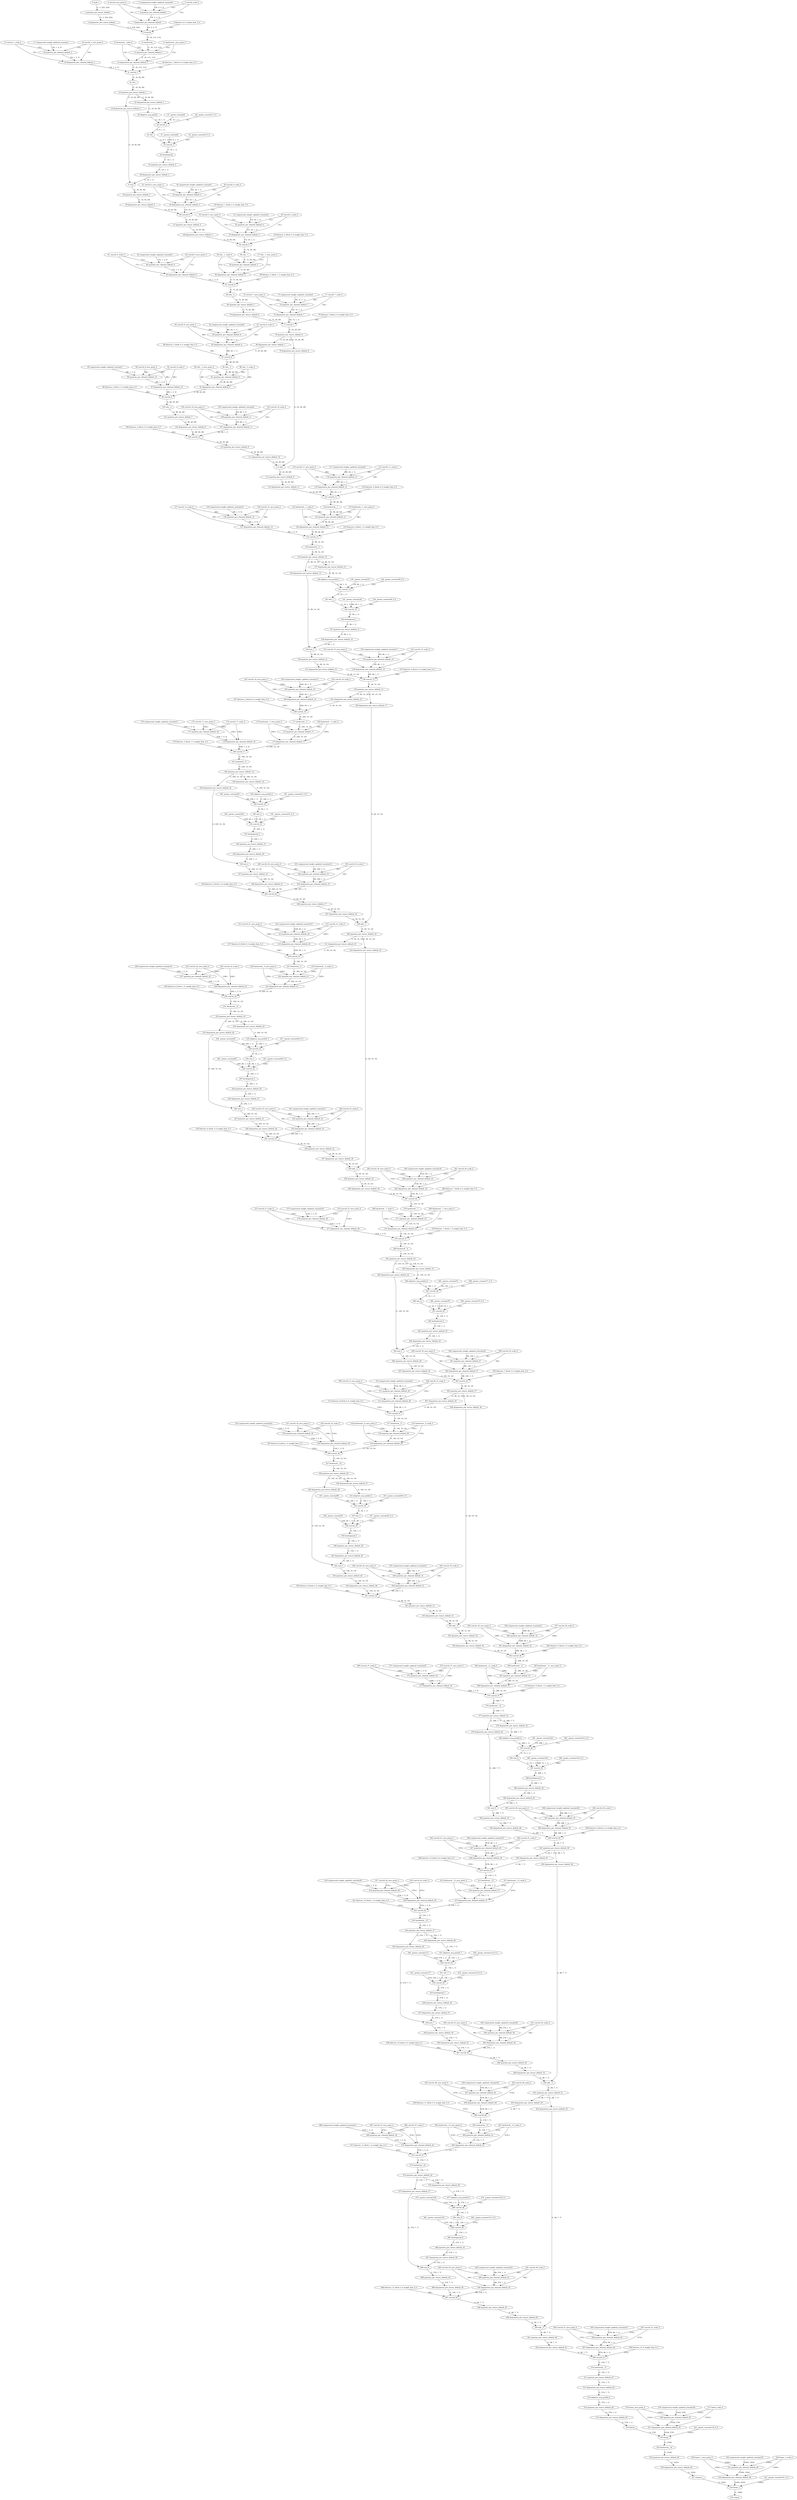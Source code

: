 strict digraph  {
"0 arg0_1" [id=0, type=input];
"1 quantize_per_tensor_default" [id=1, type=quantize_per_tensor];
"2 dequantize_per_tensor_default" [id=2, type=dequantize_per_tensor];
"3 conv2d_scale_0" [id=3, type=get_attr];
"4 conv2d_zero_point_0" [id=4, type=get_attr];
"5 compressed_weight_updated_constant0" [id=5, type=get_attr];
"6 quantize_per_channel_default" [id=6, type=quantize_per_channel];
"7 dequantize_per_channel_default" [id=7, type=dequantize_per_channel];
"8 features_0_0_weight_bias_0_0" [id=8, type=get_attr];
"9 conv2d" [id=9, type=conv2d];
"10 hardswish__scale_0" [id=10, type=get_attr];
"11 hardswish__zero_point_0" [id=11, type=get_attr];
"12 hardswish_" [id=12, type=hardswish_];
"13 quantize_per_channel_default_1" [id=13, type=quantize_per_channel];
"14 dequantize_per_channel_default_1" [id=14, type=dequantize_per_channel];
"15 conv2d_1_scale_0" [id=15, type=get_attr];
"16 conv2d_1_zero_point_0" [id=16, type=get_attr];
"17 compressed_weight_updated_constant1" [id=17, type=get_attr];
"18 quantize_per_channel_default_2" [id=18, type=quantize_per_channel];
"19 dequantize_per_channel_default_2" [id=19, type=dequantize_per_channel];
"20 features_1_block_0_0_weight_bias_0_0" [id=20, type=get_attr];
"21 conv2d_1" [id=21, type=conv2d];
"22 relu_" [id=22, type=relu_];
"23 quantize_per_tensor_default_1" [id=23, type=quantize_per_tensor];
"24 dequantize_per_tensor_default_2" [id=24, type=dequantize_per_tensor];
"25 dequantize_per_tensor_default_1" [id=25, type=dequantize_per_tensor];
"26 adaptive_avg_pool2d" [id=26, type=adaptive_avg_pool2d];
"27 _param_constant6" [id=27, type=get_attr];
"28 _param_constant7_0_0" [id=28, type=get_attr];
"29 conv2d_2" [id=29, type=conv2d];
"30 relu" [id=30, type=relu];
"31 _param_constant8" [id=31, type=get_attr];
"32 _param_constant9_0_0" [id=32, type=get_attr];
"33 conv2d_3" [id=33, type=conv2d];
"34 hardsigmoid" [id=34, type=hardsigmoid];
"35 quantize_per_tensor_default_2" [id=35, type=quantize_per_tensor];
"36 dequantize_per_tensor_default_3" [id=36, type=dequantize_per_tensor];
"37 mul" [id=37, type=mul];
"38 quantize_per_tensor_default_3" [id=38, type=quantize_per_tensor];
"39 dequantize_per_tensor_default_4" [id=39, type=dequantize_per_tensor];
"40 conv2d_4_scale_0" [id=40, type=get_attr];
"41 conv2d_4_zero_point_0" [id=41, type=get_attr];
"42 compressed_weight_updated_constant2" [id=42, type=get_attr];
"43 quantize_per_channel_default_3" [id=43, type=quantize_per_channel];
"44 dequantize_per_channel_default_3" [id=44, type=dequantize_per_channel];
"45 features_1_block_2_0_weight_bias_0_0" [id=45, type=get_attr];
"46 conv2d_4" [id=46, type=conv2d];
"47 quantize_per_tensor_default_4" [id=47, type=quantize_per_tensor];
"48 dequantize_per_tensor_default_5" [id=48, type=dequantize_per_tensor];
"49 conv2d_5_scale_0" [id=49, type=get_attr];
"50 conv2d_5_zero_point_0" [id=50, type=get_attr];
"51 compressed_weight_updated_constant3" [id=51, type=get_attr];
"52 quantize_per_channel_default_4" [id=52, type=quantize_per_channel];
"53 dequantize_per_channel_default_4" [id=53, type=dequantize_per_channel];
"54 features_2_block_0_0_weight_bias_0_0" [id=54, type=get_attr];
"55 conv2d_5" [id=55, type=conv2d];
"56 relu__1_scale_0" [id=56, type=get_attr];
"57 relu__1_zero_point_0" [id=57, type=get_attr];
"58 relu__1" [id=58, type=relu_];
"59 quantize_per_channel_default_5" [id=59, type=quantize_per_channel];
"60 dequantize_per_channel_default_5" [id=60, type=dequantize_per_channel];
"61 conv2d_6_scale_0" [id=61, type=get_attr];
"62 conv2d_6_zero_point_0" [id=62, type=get_attr];
"63 compressed_weight_updated_constant4" [id=63, type=get_attr];
"64 quantize_per_channel_default_6" [id=64, type=quantize_per_channel];
"65 dequantize_per_channel_default_6" [id=65, type=dequantize_per_channel];
"66 features_2_block_1_0_weight_bias_0_0" [id=66, type=get_attr];
"67 conv2d_6" [id=67, type=conv2d];
"68 relu__2" [id=68, type=relu_];
"69 quantize_per_tensor_default_5" [id=69, type=quantize_per_tensor];
"70 dequantize_per_tensor_default_6" [id=70, type=dequantize_per_tensor];
"71 conv2d_7_scale_0" [id=71, type=get_attr];
"72 conv2d_7_zero_point_0" [id=72, type=get_attr];
"73 compressed_weight_updated_constant5" [id=73, type=get_attr];
"74 quantize_per_channel_default_7" [id=74, type=quantize_per_channel];
"75 dequantize_per_channel_default_7" [id=75, type=dequantize_per_channel];
"76 features_2_block_2_0_weight_bias_0_0" [id=76, type=get_attr];
"77 conv2d_7" [id=77, type=conv2d];
"78 quantize_per_tensor_default_6" [id=78, type=quantize_per_tensor];
"79 dequantize_per_tensor_default_8" [id=79, type=dequantize_per_tensor];
"80 dequantize_per_tensor_default_7" [id=80, type=dequantize_per_tensor];
"81 conv2d_8_scale_0" [id=81, type=get_attr];
"82 conv2d_8_zero_point_0" [id=82, type=get_attr];
"83 compressed_weight_updated_constant6" [id=83, type=get_attr];
"84 quantize_per_channel_default_8" [id=84, type=quantize_per_channel];
"85 dequantize_per_channel_default_8" [id=85, type=dequantize_per_channel];
"86 features_3_block_0_0_weight_bias_0_0" [id=86, type=get_attr];
"87 conv2d_8" [id=87, type=conv2d];
"88 relu__3_scale_0" [id=88, type=get_attr];
"89 relu__3_zero_point_0" [id=89, type=get_attr];
"90 relu__3" [id=90, type=relu_];
"91 quantize_per_channel_default_9" [id=91, type=quantize_per_channel];
"92 dequantize_per_channel_default_9" [id=92, type=dequantize_per_channel];
"93 conv2d_9_scale_0" [id=93, type=get_attr];
"94 conv2d_9_zero_point_0" [id=94, type=get_attr];
"95 compressed_weight_updated_constant7" [id=95, type=get_attr];
"96 quantize_per_channel_default_10" [id=96, type=quantize_per_channel];
"97 dequantize_per_channel_default_10" [id=97, type=dequantize_per_channel];
"98 features_3_block_1_0_weight_bias_0_0" [id=98, type=get_attr];
"99 conv2d_9" [id=99, type=conv2d];
"100 relu__4" [id=100, type=relu_];
"101 quantize_per_tensor_default_7" [id=101, type=quantize_per_tensor];
"102 dequantize_per_tensor_default_9" [id=102, type=dequantize_per_tensor];
"103 conv2d_10_scale_0" [id=103, type=get_attr];
"104 conv2d_10_zero_point_0" [id=104, type=get_attr];
"105 compressed_weight_updated_constant8" [id=105, type=get_attr];
"106 quantize_per_channel_default_11" [id=106, type=quantize_per_channel];
"107 dequantize_per_channel_default_11" [id=107, type=dequantize_per_channel];
"108 features_3_block_2_0_weight_bias_0_0" [id=108, type=get_attr];
"109 conv2d_10" [id=109, type=conv2d];
"110 quantize_per_tensor_default_8" [id=110, type=quantize_per_tensor];
"111 dequantize_per_tensor_default_10" [id=111, type=dequantize_per_tensor];
"112 add_" [id=112, type=add_];
"113 quantize_per_tensor_default_9" [id=113, type=quantize_per_tensor];
"114 dequantize_per_tensor_default_11" [id=114, type=dequantize_per_tensor];
"115 conv2d_11_scale_0" [id=115, type=get_attr];
"116 conv2d_11_zero_point_0" [id=116, type=get_attr];
"117 compressed_weight_updated_constant9" [id=117, type=get_attr];
"118 quantize_per_channel_default_12" [id=118, type=quantize_per_channel];
"119 dequantize_per_channel_default_12" [id=119, type=dequantize_per_channel];
"120 features_4_block_0_0_weight_bias_0_0" [id=120, type=get_attr];
"121 conv2d_11" [id=121, type=conv2d];
"122 hardswish__1_scale_0" [id=122, type=get_attr];
"123 hardswish__1_zero_point_0" [id=123, type=get_attr];
"124 hardswish__1" [id=124, type=hardswish_];
"125 quantize_per_channel_default_13" [id=125, type=quantize_per_channel];
"126 dequantize_per_channel_default_13" [id=126, type=dequantize_per_channel];
"127 conv2d_12_scale_0" [id=127, type=get_attr];
"128 conv2d_12_zero_point_0" [id=128, type=get_attr];
"129 compressed_weight_updated_constant10" [id=129, type=get_attr];
"130 quantize_per_channel_default_14" [id=130, type=quantize_per_channel];
"131 dequantize_per_channel_default_14" [id=131, type=dequantize_per_channel];
"132 features_4_block_1_0_weight_bias_0_0" [id=132, type=get_attr];
"133 conv2d_12" [id=133, type=conv2d];
"134 hardswish__2" [id=134, type=hardswish_];
"135 quantize_per_tensor_default_10" [id=135, type=quantize_per_tensor];
"136 dequantize_per_tensor_default_13" [id=136, type=dequantize_per_tensor];
"137 dequantize_per_tensor_default_12" [id=137, type=dequantize_per_tensor];
"138 adaptive_avg_pool2d_1" [id=138, type=adaptive_avg_pool2d];
"139 _param_constant37" [id=139, type=get_attr];
"140 _param_constant38_0_0" [id=140, type=get_attr];
"141 conv2d_13" [id=141, type=conv2d];
"142 relu_1" [id=142, type=relu];
"143 _param_constant39" [id=143, type=get_attr];
"144 _param_constant40_0_0" [id=144, type=get_attr];
"145 conv2d_14" [id=145, type=conv2d];
"146 hardsigmoid_1" [id=146, type=hardsigmoid];
"147 quantize_per_tensor_default_11" [id=147, type=quantize_per_tensor];
"148 dequantize_per_tensor_default_14" [id=148, type=dequantize_per_tensor];
"149 mul_1" [id=149, type=mul];
"150 quantize_per_tensor_default_12" [id=150, type=quantize_per_tensor];
"151 dequantize_per_tensor_default_15" [id=151, type=dequantize_per_tensor];
"152 conv2d_15_scale_0" [id=152, type=get_attr];
"153 conv2d_15_zero_point_0" [id=153, type=get_attr];
"154 compressed_weight_updated_constant11" [id=154, type=get_attr];
"155 quantize_per_channel_default_15" [id=155, type=quantize_per_channel];
"156 dequantize_per_channel_default_15" [id=156, type=dequantize_per_channel];
"157 features_4_block_3_0_weight_bias_0_0" [id=157, type=get_attr];
"158 conv2d_15" [id=158, type=conv2d];
"159 quantize_per_tensor_default_13" [id=159, type=quantize_per_tensor];
"160 dequantize_per_tensor_default_17" [id=160, type=dequantize_per_tensor];
"161 dequantize_per_tensor_default_16" [id=161, type=dequantize_per_tensor];
"162 conv2d_16_scale_0" [id=162, type=get_attr];
"163 conv2d_16_zero_point_0" [id=163, type=get_attr];
"164 compressed_weight_updated_constant12" [id=164, type=get_attr];
"165 quantize_per_channel_default_16" [id=165, type=quantize_per_channel];
"166 dequantize_per_channel_default_16" [id=166, type=dequantize_per_channel];
"167 features_5_block_0_0_weight_bias_0_0" [id=167, type=get_attr];
"168 conv2d_16" [id=168, type=conv2d];
"169 hardswish__3_scale_0" [id=169, type=get_attr];
"170 hardswish__3_zero_point_0" [id=170, type=get_attr];
"171 hardswish__3" [id=171, type=hardswish_];
"172 quantize_per_channel_default_17" [id=172, type=quantize_per_channel];
"173 dequantize_per_channel_default_17" [id=173, type=dequantize_per_channel];
"174 conv2d_17_scale_0" [id=174, type=get_attr];
"175 conv2d_17_zero_point_0" [id=175, type=get_attr];
"176 compressed_weight_updated_constant13" [id=176, type=get_attr];
"177 quantize_per_channel_default_18" [id=177, type=quantize_per_channel];
"178 dequantize_per_channel_default_18" [id=178, type=dequantize_per_channel];
"179 features_5_block_1_0_weight_bias_0_0" [id=179, type=get_attr];
"180 conv2d_17" [id=180, type=conv2d];
"181 hardswish__4" [id=181, type=hardswish_];
"182 quantize_per_tensor_default_14" [id=182, type=quantize_per_tensor];
"183 dequantize_per_tensor_default_19" [id=183, type=dequantize_per_tensor];
"184 dequantize_per_tensor_default_18" [id=184, type=dequantize_per_tensor];
"185 adaptive_avg_pool2d_2" [id=185, type=adaptive_avg_pool2d];
"186 _param_constant50" [id=186, type=get_attr];
"187 _param_constant51_0_0" [id=187, type=get_attr];
"188 conv2d_18" [id=188, type=conv2d];
"189 relu_2" [id=189, type=relu];
"190 _param_constant52" [id=190, type=get_attr];
"191 _param_constant53_0_0" [id=191, type=get_attr];
"192 conv2d_19" [id=192, type=conv2d];
"193 hardsigmoid_2" [id=193, type=hardsigmoid];
"194 quantize_per_tensor_default_15" [id=194, type=quantize_per_tensor];
"195 dequantize_per_tensor_default_20" [id=195, type=dequantize_per_tensor];
"196 mul_2" [id=196, type=mul];
"197 quantize_per_tensor_default_16" [id=197, type=quantize_per_tensor];
"198 dequantize_per_tensor_default_21" [id=198, type=dequantize_per_tensor];
"199 conv2d_20_scale_0" [id=199, type=get_attr];
"200 conv2d_20_zero_point_0" [id=200, type=get_attr];
"201 compressed_weight_updated_constant14" [id=201, type=get_attr];
"202 quantize_per_channel_default_19" [id=202, type=quantize_per_channel];
"203 dequantize_per_channel_default_19" [id=203, type=dequantize_per_channel];
"204 features_5_block_3_0_weight_bias_0_0" [id=204, type=get_attr];
"205 conv2d_20" [id=205, type=conv2d];
"206 quantize_per_tensor_default_17" [id=206, type=quantize_per_tensor];
"207 dequantize_per_tensor_default_22" [id=207, type=dequantize_per_tensor];
"208 add__1" [id=208, type=add_];
"209 quantize_per_tensor_default_18" [id=209, type=quantize_per_tensor];
"210 dequantize_per_tensor_default_24" [id=210, type=dequantize_per_tensor];
"211 dequantize_per_tensor_default_23" [id=211, type=dequantize_per_tensor];
"212 conv2d_21_scale_0" [id=212, type=get_attr];
"213 conv2d_21_zero_point_0" [id=213, type=get_attr];
"214 compressed_weight_updated_constant15" [id=214, type=get_attr];
"215 quantize_per_channel_default_20" [id=215, type=quantize_per_channel];
"216 dequantize_per_channel_default_20" [id=216, type=dequantize_per_channel];
"217 features_6_block_0_0_weight_bias_0_0" [id=217, type=get_attr];
"218 conv2d_21" [id=218, type=conv2d];
"219 hardswish__5_scale_0" [id=219, type=get_attr];
"220 hardswish__5_zero_point_0" [id=220, type=get_attr];
"221 hardswish__5" [id=221, type=hardswish_];
"222 quantize_per_channel_default_21" [id=222, type=quantize_per_channel];
"223 dequantize_per_channel_default_21" [id=223, type=dequantize_per_channel];
"224 conv2d_22_scale_0" [id=224, type=get_attr];
"225 conv2d_22_zero_point_0" [id=225, type=get_attr];
"226 compressed_weight_updated_constant16" [id=226, type=get_attr];
"227 quantize_per_channel_default_22" [id=227, type=quantize_per_channel];
"228 dequantize_per_channel_default_22" [id=228, type=dequantize_per_channel];
"229 features_6_block_1_0_weight_bias_0_0" [id=229, type=get_attr];
"230 conv2d_22" [id=230, type=conv2d];
"231 hardswish__6" [id=231, type=hardswish_];
"232 quantize_per_tensor_default_19" [id=232, type=quantize_per_tensor];
"233 dequantize_per_tensor_default_26" [id=233, type=dequantize_per_tensor];
"234 dequantize_per_tensor_default_25" [id=234, type=dequantize_per_tensor];
"235 adaptive_avg_pool2d_3" [id=235, type=adaptive_avg_pool2d];
"236 _param_constant63" [id=236, type=get_attr];
"237 _param_constant64_0_0" [id=237, type=get_attr];
"238 conv2d_23" [id=238, type=conv2d];
"239 relu_3" [id=239, type=relu];
"240 _param_constant65" [id=240, type=get_attr];
"241 _param_constant66_0_0" [id=241, type=get_attr];
"242 conv2d_24" [id=242, type=conv2d];
"243 hardsigmoid_3" [id=243, type=hardsigmoid];
"244 quantize_per_tensor_default_20" [id=244, type=quantize_per_tensor];
"245 dequantize_per_tensor_default_27" [id=245, type=dequantize_per_tensor];
"246 mul_3" [id=246, type=mul];
"247 quantize_per_tensor_default_21" [id=247, type=quantize_per_tensor];
"248 dequantize_per_tensor_default_28" [id=248, type=dequantize_per_tensor];
"249 conv2d_25_scale_0" [id=249, type=get_attr];
"250 conv2d_25_zero_point_0" [id=250, type=get_attr];
"251 compressed_weight_updated_constant17" [id=251, type=get_attr];
"252 quantize_per_channel_default_23" [id=252, type=quantize_per_channel];
"253 dequantize_per_channel_default_23" [id=253, type=dequantize_per_channel];
"254 features_6_block_3_0_weight_bias_0_0" [id=254, type=get_attr];
"255 conv2d_25" [id=255, type=conv2d];
"256 quantize_per_tensor_default_22" [id=256, type=quantize_per_tensor];
"257 dequantize_per_tensor_default_29" [id=257, type=dequantize_per_tensor];
"258 add__2" [id=258, type=add_];
"259 quantize_per_tensor_default_23" [id=259, type=quantize_per_tensor];
"260 dequantize_per_tensor_default_30" [id=260, type=dequantize_per_tensor];
"261 conv2d_26_scale_0" [id=261, type=get_attr];
"262 conv2d_26_zero_point_0" [id=262, type=get_attr];
"263 compressed_weight_updated_constant18" [id=263, type=get_attr];
"264 quantize_per_channel_default_24" [id=264, type=quantize_per_channel];
"265 dequantize_per_channel_default_24" [id=265, type=dequantize_per_channel];
"266 features_7_block_0_0_weight_bias_0_0" [id=266, type=get_attr];
"267 conv2d_26" [id=267, type=conv2d];
"268 hardswish__7_scale_0" [id=268, type=get_attr];
"269 hardswish__7_zero_point_0" [id=269, type=get_attr];
"270 hardswish__7" [id=270, type=hardswish_];
"271 quantize_per_channel_default_25" [id=271, type=quantize_per_channel];
"272 dequantize_per_channel_default_25" [id=272, type=dequantize_per_channel];
"273 conv2d_27_scale_0" [id=273, type=get_attr];
"274 conv2d_27_zero_point_0" [id=274, type=get_attr];
"275 compressed_weight_updated_constant19" [id=275, type=get_attr];
"276 quantize_per_channel_default_26" [id=276, type=quantize_per_channel];
"277 dequantize_per_channel_default_26" [id=277, type=dequantize_per_channel];
"278 features_7_block_1_0_weight_bias_0_0" [id=278, type=get_attr];
"279 conv2d_27" [id=279, type=conv2d];
"280 hardswish__8" [id=280, type=hardswish_];
"281 quantize_per_tensor_default_24" [id=281, type=quantize_per_tensor];
"282 dequantize_per_tensor_default_32" [id=282, type=dequantize_per_tensor];
"283 dequantize_per_tensor_default_31" [id=283, type=dequantize_per_tensor];
"284 adaptive_avg_pool2d_4" [id=284, type=adaptive_avg_pool2d];
"285 _param_constant76" [id=285, type=get_attr];
"286 _param_constant77_0_0" [id=286, type=get_attr];
"287 conv2d_28" [id=287, type=conv2d];
"288 relu_4" [id=288, type=relu];
"289 _param_constant78" [id=289, type=get_attr];
"290 _param_constant79_0_0" [id=290, type=get_attr];
"291 conv2d_29" [id=291, type=conv2d];
"292 hardsigmoid_4" [id=292, type=hardsigmoid];
"293 quantize_per_tensor_default_25" [id=293, type=quantize_per_tensor];
"294 dequantize_per_tensor_default_33" [id=294, type=dequantize_per_tensor];
"295 mul_4" [id=295, type=mul];
"296 quantize_per_tensor_default_26" [id=296, type=quantize_per_tensor];
"297 dequantize_per_tensor_default_34" [id=297, type=dequantize_per_tensor];
"298 conv2d_30_scale_0" [id=298, type=get_attr];
"299 conv2d_30_zero_point_0" [id=299, type=get_attr];
"300 compressed_weight_updated_constant20" [id=300, type=get_attr];
"301 quantize_per_channel_default_27" [id=301, type=quantize_per_channel];
"302 dequantize_per_channel_default_27" [id=302, type=dequantize_per_channel];
"303 features_7_block_3_0_weight_bias_0_0" [id=303, type=get_attr];
"304 conv2d_30" [id=304, type=conv2d];
"305 quantize_per_tensor_default_27" [id=305, type=quantize_per_tensor];
"306 dequantize_per_tensor_default_36" [id=306, type=dequantize_per_tensor];
"307 dequantize_per_tensor_default_35" [id=307, type=dequantize_per_tensor];
"308 conv2d_31_scale_0" [id=308, type=get_attr];
"309 conv2d_31_zero_point_0" [id=309, type=get_attr];
"310 compressed_weight_updated_constant21" [id=310, type=get_attr];
"311 quantize_per_channel_default_28" [id=311, type=quantize_per_channel];
"312 dequantize_per_channel_default_28" [id=312, type=dequantize_per_channel];
"313 features_8_block_0_0_weight_bias_0_0" [id=313, type=get_attr];
"314 conv2d_31" [id=314, type=conv2d];
"315 hardswish__9_scale_0" [id=315, type=get_attr];
"316 hardswish__9_zero_point_0" [id=316, type=get_attr];
"317 hardswish__9" [id=317, type=hardswish_];
"318 quantize_per_channel_default_29" [id=318, type=quantize_per_channel];
"319 dequantize_per_channel_default_29" [id=319, type=dequantize_per_channel];
"320 conv2d_32_scale_0" [id=320, type=get_attr];
"321 conv2d_32_zero_point_0" [id=321, type=get_attr];
"322 compressed_weight_updated_constant22" [id=322, type=get_attr];
"323 quantize_per_channel_default_30" [id=323, type=quantize_per_channel];
"324 dequantize_per_channel_default_30" [id=324, type=dequantize_per_channel];
"325 features_8_block_1_0_weight_bias_0_0" [id=325, type=get_attr];
"326 conv2d_32" [id=326, type=conv2d];
"327 hardswish__10" [id=327, type=hardswish_];
"328 quantize_per_tensor_default_28" [id=328, type=quantize_per_tensor];
"329 dequantize_per_tensor_default_38" [id=329, type=dequantize_per_tensor];
"330 dequantize_per_tensor_default_37" [id=330, type=dequantize_per_tensor];
"331 adaptive_avg_pool2d_5" [id=331, type=adaptive_avg_pool2d];
"332 _param_constant89" [id=332, type=get_attr];
"333 _param_constant90_0_0" [id=333, type=get_attr];
"334 conv2d_33" [id=334, type=conv2d];
"335 relu_5" [id=335, type=relu];
"336 _param_constant91" [id=336, type=get_attr];
"337 _param_constant92_0_0" [id=337, type=get_attr];
"338 conv2d_34" [id=338, type=conv2d];
"339 hardsigmoid_5" [id=339, type=hardsigmoid];
"340 quantize_per_tensor_default_29" [id=340, type=quantize_per_tensor];
"341 dequantize_per_tensor_default_39" [id=341, type=dequantize_per_tensor];
"342 mul_5" [id=342, type=mul];
"343 quantize_per_tensor_default_30" [id=343, type=quantize_per_tensor];
"344 dequantize_per_tensor_default_40" [id=344, type=dequantize_per_tensor];
"345 conv2d_35_scale_0" [id=345, type=get_attr];
"346 conv2d_35_zero_point_0" [id=346, type=get_attr];
"347 compressed_weight_updated_constant23" [id=347, type=get_attr];
"348 quantize_per_channel_default_31" [id=348, type=quantize_per_channel];
"349 dequantize_per_channel_default_31" [id=349, type=dequantize_per_channel];
"350 features_8_block_3_0_weight_bias_0_0" [id=350, type=get_attr];
"351 conv2d_35" [id=351, type=conv2d];
"352 quantize_per_tensor_default_31" [id=352, type=quantize_per_tensor];
"353 dequantize_per_tensor_default_41" [id=353, type=dequantize_per_tensor];
"354 add__3" [id=354, type=add_];
"355 quantize_per_tensor_default_32" [id=355, type=quantize_per_tensor];
"356 dequantize_per_tensor_default_42" [id=356, type=dequantize_per_tensor];
"357 conv2d_36_scale_0" [id=357, type=get_attr];
"358 conv2d_36_zero_point_0" [id=358, type=get_attr];
"359 compressed_weight_updated_constant24" [id=359, type=get_attr];
"360 quantize_per_channel_default_32" [id=360, type=quantize_per_channel];
"361 dequantize_per_channel_default_32" [id=361, type=dequantize_per_channel];
"362 features_9_block_0_0_weight_bias_0_0" [id=362, type=get_attr];
"363 conv2d_36" [id=363, type=conv2d];
"364 hardswish__11_scale_0" [id=364, type=get_attr];
"365 hardswish__11_zero_point_0" [id=365, type=get_attr];
"366 hardswish__11" [id=366, type=hardswish_];
"367 quantize_per_channel_default_33" [id=367, type=quantize_per_channel];
"368 dequantize_per_channel_default_33" [id=368, type=dequantize_per_channel];
"369 conv2d_37_scale_0" [id=369, type=get_attr];
"370 conv2d_37_zero_point_0" [id=370, type=get_attr];
"371 compressed_weight_updated_constant25" [id=371, type=get_attr];
"372 quantize_per_channel_default_34" [id=372, type=quantize_per_channel];
"373 dequantize_per_channel_default_34" [id=373, type=dequantize_per_channel];
"374 features_9_block_1_0_weight_bias_0_0" [id=374, type=get_attr];
"375 conv2d_37" [id=375, type=conv2d];
"376 hardswish__12" [id=376, type=hardswish_];
"377 quantize_per_tensor_default_33" [id=377, type=quantize_per_tensor];
"378 dequantize_per_tensor_default_44" [id=378, type=dequantize_per_tensor];
"379 dequantize_per_tensor_default_43" [id=379, type=dequantize_per_tensor];
"380 adaptive_avg_pool2d_6" [id=380, type=adaptive_avg_pool2d];
"381 _param_constant102" [id=381, type=get_attr];
"382 _param_constant103_0_0" [id=382, type=get_attr];
"383 conv2d_38" [id=383, type=conv2d];
"384 relu_6" [id=384, type=relu];
"385 _param_constant104" [id=385, type=get_attr];
"386 _param_constant105_0_0" [id=386, type=get_attr];
"387 conv2d_39" [id=387, type=conv2d];
"388 hardsigmoid_6" [id=388, type=hardsigmoid];
"389 quantize_per_tensor_default_34" [id=389, type=quantize_per_tensor];
"390 dequantize_per_tensor_default_45" [id=390, type=dequantize_per_tensor];
"391 mul_6" [id=391, type=mul];
"392 quantize_per_tensor_default_35" [id=392, type=quantize_per_tensor];
"393 dequantize_per_tensor_default_46" [id=393, type=dequantize_per_tensor];
"394 conv2d_40_scale_0" [id=394, type=get_attr];
"395 conv2d_40_zero_point_0" [id=395, type=get_attr];
"396 compressed_weight_updated_constant26" [id=396, type=get_attr];
"397 quantize_per_channel_default_35" [id=397, type=quantize_per_channel];
"398 dequantize_per_channel_default_35" [id=398, type=dequantize_per_channel];
"399 features_9_block_3_0_weight_bias_0_0" [id=399, type=get_attr];
"400 conv2d_40" [id=400, type=conv2d];
"401 quantize_per_tensor_default_36" [id=401, type=quantize_per_tensor];
"402 dequantize_per_tensor_default_48" [id=402, type=dequantize_per_tensor];
"403 dequantize_per_tensor_default_47" [id=403, type=dequantize_per_tensor];
"404 conv2d_41_scale_0" [id=404, type=get_attr];
"405 conv2d_41_zero_point_0" [id=405, type=get_attr];
"406 compressed_weight_updated_constant27" [id=406, type=get_attr];
"407 quantize_per_channel_default_36" [id=407, type=quantize_per_channel];
"408 dequantize_per_channel_default_36" [id=408, type=dequantize_per_channel];
"409 features_10_block_0_0_weight_bias_0_0" [id=409, type=get_attr];
"410 conv2d_41" [id=410, type=conv2d];
"411 hardswish__13_scale_0" [id=411, type=get_attr];
"412 hardswish__13_zero_point_0" [id=412, type=get_attr];
"413 hardswish__13" [id=413, type=hardswish_];
"414 quantize_per_channel_default_37" [id=414, type=quantize_per_channel];
"415 dequantize_per_channel_default_37" [id=415, type=dequantize_per_channel];
"416 conv2d_42_scale_0" [id=416, type=get_attr];
"417 conv2d_42_zero_point_0" [id=417, type=get_attr];
"418 compressed_weight_updated_constant28" [id=418, type=get_attr];
"419 quantize_per_channel_default_38" [id=419, type=quantize_per_channel];
"420 dequantize_per_channel_default_38" [id=420, type=dequantize_per_channel];
"421 features_10_block_1_0_weight_bias_0_0" [id=421, type=get_attr];
"422 conv2d_42" [id=422, type=conv2d];
"423 hardswish__14" [id=423, type=hardswish_];
"424 quantize_per_tensor_default_37" [id=424, type=quantize_per_tensor];
"425 dequantize_per_tensor_default_50" [id=425, type=dequantize_per_tensor];
"426 dequantize_per_tensor_default_49" [id=426, type=dequantize_per_tensor];
"427 adaptive_avg_pool2d_7" [id=427, type=adaptive_avg_pool2d];
"428 _param_constant115" [id=428, type=get_attr];
"429 _param_constant116_0_0" [id=429, type=get_attr];
"430 conv2d_43" [id=430, type=conv2d];
"431 relu_7" [id=431, type=relu];
"432 _param_constant117" [id=432, type=get_attr];
"433 _param_constant118_0_0" [id=433, type=get_attr];
"434 conv2d_44" [id=434, type=conv2d];
"435 hardsigmoid_7" [id=435, type=hardsigmoid];
"436 quantize_per_tensor_default_38" [id=436, type=quantize_per_tensor];
"437 dequantize_per_tensor_default_51" [id=437, type=dequantize_per_tensor];
"438 mul_7" [id=438, type=mul];
"439 quantize_per_tensor_default_39" [id=439, type=quantize_per_tensor];
"440 dequantize_per_tensor_default_52" [id=440, type=dequantize_per_tensor];
"441 conv2d_45_scale_0" [id=441, type=get_attr];
"442 conv2d_45_zero_point_0" [id=442, type=get_attr];
"443 compressed_weight_updated_constant29" [id=443, type=get_attr];
"444 quantize_per_channel_default_39" [id=444, type=quantize_per_channel];
"445 dequantize_per_channel_default_39" [id=445, type=dequantize_per_channel];
"446 features_10_block_3_0_weight_bias_0_0" [id=446, type=get_attr];
"447 conv2d_45" [id=447, type=conv2d];
"448 quantize_per_tensor_default_40" [id=448, type=quantize_per_tensor];
"449 dequantize_per_tensor_default_53" [id=449, type=dequantize_per_tensor];
"450 add__4" [id=450, type=add_];
"451 quantize_per_tensor_default_41" [id=451, type=quantize_per_tensor];
"452 dequantize_per_tensor_default_55" [id=452, type=dequantize_per_tensor];
"453 dequantize_per_tensor_default_54" [id=453, type=dequantize_per_tensor];
"454 conv2d_46_scale_0" [id=454, type=get_attr];
"455 conv2d_46_zero_point_0" [id=455, type=get_attr];
"456 compressed_weight_updated_constant30" [id=456, type=get_attr];
"457 quantize_per_channel_default_40" [id=457, type=quantize_per_channel];
"458 dequantize_per_channel_default_40" [id=458, type=dequantize_per_channel];
"459 features_11_block_0_0_weight_bias_0_0" [id=459, type=get_attr];
"460 conv2d_46" [id=460, type=conv2d];
"461 hardswish__15_scale_0" [id=461, type=get_attr];
"462 hardswish__15_zero_point_0" [id=462, type=get_attr];
"463 hardswish__15" [id=463, type=hardswish_];
"464 quantize_per_channel_default_41" [id=464, type=quantize_per_channel];
"465 dequantize_per_channel_default_41" [id=465, type=dequantize_per_channel];
"466 conv2d_47_scale_0" [id=466, type=get_attr];
"467 conv2d_47_zero_point_0" [id=467, type=get_attr];
"468 compressed_weight_updated_constant31" [id=468, type=get_attr];
"469 quantize_per_channel_default_42" [id=469, type=quantize_per_channel];
"470 dequantize_per_channel_default_42" [id=470, type=dequantize_per_channel];
"471 features_11_block_1_0_weight_bias_0_0" [id=471, type=get_attr];
"472 conv2d_47" [id=472, type=conv2d];
"473 hardswish__16" [id=473, type=hardswish_];
"474 quantize_per_tensor_default_42" [id=474, type=quantize_per_tensor];
"475 dequantize_per_tensor_default_57" [id=475, type=dequantize_per_tensor];
"476 dequantize_per_tensor_default_56" [id=476, type=dequantize_per_tensor];
"477 adaptive_avg_pool2d_8" [id=477, type=adaptive_avg_pool2d];
"478 _param_constant128" [id=478, type=get_attr];
"479 _param_constant129_0_0" [id=479, type=get_attr];
"480 conv2d_48" [id=480, type=conv2d];
"481 relu_8" [id=481, type=relu];
"482 _param_constant130" [id=482, type=get_attr];
"483 _param_constant131_0_0" [id=483, type=get_attr];
"484 conv2d_49" [id=484, type=conv2d];
"485 hardsigmoid_8" [id=485, type=hardsigmoid];
"486 quantize_per_tensor_default_43" [id=486, type=quantize_per_tensor];
"487 dequantize_per_tensor_default_58" [id=487, type=dequantize_per_tensor];
"488 mul_8" [id=488, type=mul];
"489 quantize_per_tensor_default_44" [id=489, type=quantize_per_tensor];
"490 dequantize_per_tensor_default_59" [id=490, type=dequantize_per_tensor];
"491 conv2d_50_scale_0" [id=491, type=get_attr];
"492 conv2d_50_zero_point_0" [id=492, type=get_attr];
"493 compressed_weight_updated_constant32" [id=493, type=get_attr];
"494 quantize_per_channel_default_43" [id=494, type=quantize_per_channel];
"495 dequantize_per_channel_default_43" [id=495, type=dequantize_per_channel];
"496 features_11_block_3_0_weight_bias_0_0" [id=496, type=get_attr];
"497 conv2d_50" [id=497, type=conv2d];
"498 quantize_per_tensor_default_45" [id=498, type=quantize_per_tensor];
"499 dequantize_per_tensor_default_60" [id=499, type=dequantize_per_tensor];
"500 add__5" [id=500, type=add_];
"501 quantize_per_tensor_default_46" [id=501, type=quantize_per_tensor];
"502 dequantize_per_tensor_default_61" [id=502, type=dequantize_per_tensor];
"503 conv2d_51_scale_0" [id=503, type=get_attr];
"504 conv2d_51_zero_point_0" [id=504, type=get_attr];
"505 compressed_weight_updated_constant33" [id=505, type=get_attr];
"506 quantize_per_channel_default_44" [id=506, type=quantize_per_channel];
"507 dequantize_per_channel_default_44" [id=507, type=dequantize_per_channel];
"508 features_12_0_weight_bias_0_0" [id=508, type=get_attr];
"509 conv2d_51" [id=509, type=conv2d];
"510 hardswish__17" [id=510, type=hardswish_];
"511 quantize_per_tensor_default_47" [id=511, type=quantize_per_tensor];
"512 dequantize_per_tensor_default_62" [id=512, type=dequantize_per_tensor];
"513 adaptive_avg_pool2d_9" [id=513, type=adaptive_avg_pool2d];
"514 quantize_per_tensor_default_48" [id=514, type=quantize_per_tensor];
"515 dequantize_per_tensor_default_63" [id=515, type=dequantize_per_tensor];
"516 flatten" [id=516, type=flatten];
"517 linear_scale_0" [id=517, type=get_attr];
"518 linear_zero_point_0" [id=518, type=get_attr];
"519 compressed_weight_updated_constant34" [id=519, type=get_attr];
"520 quantize_per_channel_default_45" [id=520, type=quantize_per_channel];
"521 dequantize_per_channel_default_45" [id=521, type=dequantize_per_channel];
"522 _param_constant139_0_0" [id=522, type=get_attr];
"523 linear" [id=523, type=linear];
"524 hardswish__18" [id=524, type=hardswish_];
"525 quantize_per_tensor_default_49" [id=525, type=quantize_per_tensor];
"526 dequantize_per_tensor_default_64" [id=526, type=dequantize_per_tensor];
"527 dropout_" [id=527, type=dropout_];
"528 linear_1_scale_0" [id=528, type=get_attr];
"529 linear_1_zero_point_0" [id=529, type=get_attr];
"530 compressed_weight_updated_constant35" [id=530, type=get_attr];
"531 quantize_per_channel_default_46" [id=531, type=quantize_per_channel];
"532 dequantize_per_channel_default_46" [id=532, type=dequantize_per_channel];
"533 _param_constant141_0_0" [id=533, type=get_attr];
"534 linear_1" [id=534, type=linear];
"535 output" [id=535, type=output];
"0 arg0_1" -> "1 quantize_per_tensor_default"  [label="(1, 3, 224, 224)", style=solid];
"1 quantize_per_tensor_default" -> "2 dequantize_per_tensor_default"  [label="(1, 3, 224, 224)", style=solid];
"2 dequantize_per_tensor_default" -> "9 conv2d"  [label="(1, 3, 224, 224)", style=solid];
"3 conv2d_scale_0" -> "6 quantize_per_channel_default"  [label="(16,)", style=solid];
"3 conv2d_scale_0" -> "7 dequantize_per_channel_default"  [label="(16,)", style=solid];
"4 conv2d_zero_point_0" -> "6 quantize_per_channel_default"  [label="(16,)", style=solid];
"4 conv2d_zero_point_0" -> "7 dequantize_per_channel_default"  [label="(16,)", style=solid];
"5 compressed_weight_updated_constant0" -> "6 quantize_per_channel_default"  [label="(16, 3, 3, 3)", style=solid];
"6 quantize_per_channel_default" -> "7 dequantize_per_channel_default"  [label="(16, 3, 3, 3)", style=solid];
"7 dequantize_per_channel_default" -> "9 conv2d"  [label="(16, 3, 3, 3)", style=solid];
"8 features_0_0_weight_bias_0_0" -> "9 conv2d"  [label="(16,)", style=solid];
"9 conv2d" -> "12 hardswish_"  [label="(1, 16, 112, 112)", style=solid];
"10 hardswish__scale_0" -> "13 quantize_per_channel_default_1"  [label="(16,)", style=solid];
"10 hardswish__scale_0" -> "14 dequantize_per_channel_default_1"  [label="(16,)", style=solid];
"11 hardswish__zero_point_0" -> "13 quantize_per_channel_default_1"  [label="(16,)", style=solid];
"11 hardswish__zero_point_0" -> "14 dequantize_per_channel_default_1"  [label="(16,)", style=solid];
"12 hardswish_" -> "13 quantize_per_channel_default_1"  [label="(1, 16, 112, 112)", style=solid];
"13 quantize_per_channel_default_1" -> "14 dequantize_per_channel_default_1"  [label="(1, 16, 112, 112)", style=solid];
"14 dequantize_per_channel_default_1" -> "21 conv2d_1"  [label="(1, 16, 112, 112)", style=solid];
"15 conv2d_1_scale_0" -> "18 quantize_per_channel_default_2"  [label="(16,)", style=solid];
"15 conv2d_1_scale_0" -> "19 dequantize_per_channel_default_2"  [label="(16,)", style=solid];
"16 conv2d_1_zero_point_0" -> "18 quantize_per_channel_default_2"  [label="(16,)", style=solid];
"16 conv2d_1_zero_point_0" -> "19 dequantize_per_channel_default_2"  [label="(16,)", style=solid];
"17 compressed_weight_updated_constant1" -> "18 quantize_per_channel_default_2"  [label="(16, 1, 3, 3)", style=solid];
"18 quantize_per_channel_default_2" -> "19 dequantize_per_channel_default_2"  [label="(16, 1, 3, 3)", style=solid];
"19 dequantize_per_channel_default_2" -> "21 conv2d_1"  [label="(16, 1, 3, 3)", style=solid];
"20 features_1_block_0_0_weight_bias_0_0" -> "21 conv2d_1"  [label="(16,)", style=solid];
"21 conv2d_1" -> "22 relu_"  [label="(1, 16, 56, 56)", style=solid];
"22 relu_" -> "23 quantize_per_tensor_default_1"  [label="(1, 16, 56, 56)", style=solid];
"23 quantize_per_tensor_default_1" -> "24 dequantize_per_tensor_default_2"  [label="(1, 16, 56, 56)", style=solid];
"23 quantize_per_tensor_default_1" -> "25 dequantize_per_tensor_default_1"  [label="(1, 16, 56, 56)", style=solid];
"24 dequantize_per_tensor_default_2" -> "37 mul"  [label="(1, 16, 56, 56)", style=solid];
"25 dequantize_per_tensor_default_1" -> "26 adaptive_avg_pool2d"  [label="(1, 16, 56, 56)", style=solid];
"26 adaptive_avg_pool2d" -> "29 conv2d_2"  [label="(1, 16, 1, 1)", style=solid];
"27 _param_constant6" -> "29 conv2d_2"  [label="(8, 16, 1, 1)", style=solid];
"28 _param_constant7_0_0" -> "29 conv2d_2"  [label="(8,)", style=solid];
"29 conv2d_2" -> "30 relu"  [label="(1, 8, 1, 1)", style=solid];
"30 relu" -> "33 conv2d_3"  [label="(1, 8, 1, 1)", style=solid];
"31 _param_constant8" -> "33 conv2d_3"  [label="(16, 8, 1, 1)", style=solid];
"32 _param_constant9_0_0" -> "33 conv2d_3"  [label="(16,)", style=solid];
"33 conv2d_3" -> "34 hardsigmoid"  [label="(1, 16, 1, 1)", style=solid];
"34 hardsigmoid" -> "35 quantize_per_tensor_default_2"  [label="(1, 16, 1, 1)", style=solid];
"35 quantize_per_tensor_default_2" -> "36 dequantize_per_tensor_default_3"  [label="(1, 16, 1, 1)", style=solid];
"36 dequantize_per_tensor_default_3" -> "37 mul"  [label="(1, 16, 1, 1)", style=solid];
"37 mul" -> "38 quantize_per_tensor_default_3"  [label="(1, 16, 56, 56)", style=solid];
"38 quantize_per_tensor_default_3" -> "39 dequantize_per_tensor_default_4"  [label="(1, 16, 56, 56)", style=solid];
"39 dequantize_per_tensor_default_4" -> "46 conv2d_4"  [label="(1, 16, 56, 56)", style=solid];
"40 conv2d_4_scale_0" -> "43 quantize_per_channel_default_3"  [label="(16,)", style=solid];
"40 conv2d_4_scale_0" -> "44 dequantize_per_channel_default_3"  [label="(16,)", style=solid];
"41 conv2d_4_zero_point_0" -> "43 quantize_per_channel_default_3"  [label="(16,)", style=solid];
"41 conv2d_4_zero_point_0" -> "44 dequantize_per_channel_default_3"  [label="(16,)", style=solid];
"42 compressed_weight_updated_constant2" -> "43 quantize_per_channel_default_3"  [label="(16, 16, 1, 1)", style=solid];
"43 quantize_per_channel_default_3" -> "44 dequantize_per_channel_default_3"  [label="(16, 16, 1, 1)", style=solid];
"44 dequantize_per_channel_default_3" -> "46 conv2d_4"  [label="(16, 16, 1, 1)", style=solid];
"45 features_1_block_2_0_weight_bias_0_0" -> "46 conv2d_4"  [label="(16,)", style=solid];
"46 conv2d_4" -> "47 quantize_per_tensor_default_4"  [label="(1, 16, 56, 56)", style=solid];
"47 quantize_per_tensor_default_4" -> "48 dequantize_per_tensor_default_5"  [label="(1, 16, 56, 56)", style=solid];
"48 dequantize_per_tensor_default_5" -> "55 conv2d_5"  [label="(1, 16, 56, 56)", style=solid];
"49 conv2d_5_scale_0" -> "52 quantize_per_channel_default_4"  [label="(72,)", style=solid];
"49 conv2d_5_scale_0" -> "53 dequantize_per_channel_default_4"  [label="(72,)", style=solid];
"50 conv2d_5_zero_point_0" -> "52 quantize_per_channel_default_4"  [label="(72,)", style=solid];
"50 conv2d_5_zero_point_0" -> "53 dequantize_per_channel_default_4"  [label="(72,)", style=solid];
"51 compressed_weight_updated_constant3" -> "52 quantize_per_channel_default_4"  [label="(72, 16, 1, 1)", style=solid];
"52 quantize_per_channel_default_4" -> "53 dequantize_per_channel_default_4"  [label="(72, 16, 1, 1)", style=solid];
"53 dequantize_per_channel_default_4" -> "55 conv2d_5"  [label="(72, 16, 1, 1)", style=solid];
"54 features_2_block_0_0_weight_bias_0_0" -> "55 conv2d_5"  [label="(72,)", style=solid];
"55 conv2d_5" -> "58 relu__1"  [label="(1, 72, 56, 56)", style=solid];
"56 relu__1_scale_0" -> "59 quantize_per_channel_default_5"  [label="(72,)", style=solid];
"56 relu__1_scale_0" -> "60 dequantize_per_channel_default_5"  [label="(72,)", style=solid];
"57 relu__1_zero_point_0" -> "59 quantize_per_channel_default_5"  [label="(72,)", style=solid];
"57 relu__1_zero_point_0" -> "60 dequantize_per_channel_default_5"  [label="(72,)", style=solid];
"58 relu__1" -> "59 quantize_per_channel_default_5"  [label="(1, 72, 56, 56)", style=solid];
"59 quantize_per_channel_default_5" -> "60 dequantize_per_channel_default_5"  [label="(1, 72, 56, 56)", style=solid];
"60 dequantize_per_channel_default_5" -> "67 conv2d_6"  [label="(1, 72, 56, 56)", style=solid];
"61 conv2d_6_scale_0" -> "64 quantize_per_channel_default_6"  [label="(72,)", style=solid];
"61 conv2d_6_scale_0" -> "65 dequantize_per_channel_default_6"  [label="(72,)", style=solid];
"62 conv2d_6_zero_point_0" -> "64 quantize_per_channel_default_6"  [label="(72,)", style=solid];
"62 conv2d_6_zero_point_0" -> "65 dequantize_per_channel_default_6"  [label="(72,)", style=solid];
"63 compressed_weight_updated_constant4" -> "64 quantize_per_channel_default_6"  [label="(72, 1, 3, 3)", style=solid];
"64 quantize_per_channel_default_6" -> "65 dequantize_per_channel_default_6"  [label="(72, 1, 3, 3)", style=solid];
"65 dequantize_per_channel_default_6" -> "67 conv2d_6"  [label="(72, 1, 3, 3)", style=solid];
"66 features_2_block_1_0_weight_bias_0_0" -> "67 conv2d_6"  [label="(72,)", style=solid];
"67 conv2d_6" -> "68 relu__2"  [label="(1, 72, 28, 28)", style=solid];
"68 relu__2" -> "69 quantize_per_tensor_default_5"  [label="(1, 72, 28, 28)", style=solid];
"69 quantize_per_tensor_default_5" -> "70 dequantize_per_tensor_default_6"  [label="(1, 72, 28, 28)", style=solid];
"70 dequantize_per_tensor_default_6" -> "77 conv2d_7"  [label="(1, 72, 28, 28)", style=solid];
"71 conv2d_7_scale_0" -> "74 quantize_per_channel_default_7"  [label="(24,)", style=solid];
"71 conv2d_7_scale_0" -> "75 dequantize_per_channel_default_7"  [label="(24,)", style=solid];
"72 conv2d_7_zero_point_0" -> "74 quantize_per_channel_default_7"  [label="(24,)", style=solid];
"72 conv2d_7_zero_point_0" -> "75 dequantize_per_channel_default_7"  [label="(24,)", style=solid];
"73 compressed_weight_updated_constant5" -> "74 quantize_per_channel_default_7"  [label="(24, 72, 1, 1)", style=solid];
"74 quantize_per_channel_default_7" -> "75 dequantize_per_channel_default_7"  [label="(24, 72, 1, 1)", style=solid];
"75 dequantize_per_channel_default_7" -> "77 conv2d_7"  [label="(24, 72, 1, 1)", style=solid];
"76 features_2_block_2_0_weight_bias_0_0" -> "77 conv2d_7"  [label="(24,)", style=solid];
"77 conv2d_7" -> "78 quantize_per_tensor_default_6"  [label="(1, 24, 28, 28)", style=solid];
"78 quantize_per_tensor_default_6" -> "79 dequantize_per_tensor_default_8"  [label="(1, 24, 28, 28)", style=solid];
"78 quantize_per_tensor_default_6" -> "80 dequantize_per_tensor_default_7"  [label="(1, 24, 28, 28)", style=solid];
"79 dequantize_per_tensor_default_8" -> "112 add_"  [label="(1, 24, 28, 28)", style=solid];
"80 dequantize_per_tensor_default_7" -> "87 conv2d_8"  [label="(1, 24, 28, 28)", style=solid];
"81 conv2d_8_scale_0" -> "84 quantize_per_channel_default_8"  [label="(88,)", style=solid];
"81 conv2d_8_scale_0" -> "85 dequantize_per_channel_default_8"  [label="(88,)", style=solid];
"82 conv2d_8_zero_point_0" -> "84 quantize_per_channel_default_8"  [label="(88,)", style=solid];
"82 conv2d_8_zero_point_0" -> "85 dequantize_per_channel_default_8"  [label="(88,)", style=solid];
"83 compressed_weight_updated_constant6" -> "84 quantize_per_channel_default_8"  [label="(88, 24, 1, 1)", style=solid];
"84 quantize_per_channel_default_8" -> "85 dequantize_per_channel_default_8"  [label="(88, 24, 1, 1)", style=solid];
"85 dequantize_per_channel_default_8" -> "87 conv2d_8"  [label="(88, 24, 1, 1)", style=solid];
"86 features_3_block_0_0_weight_bias_0_0" -> "87 conv2d_8"  [label="(88,)", style=solid];
"87 conv2d_8" -> "90 relu__3"  [label="(1, 88, 28, 28)", style=solid];
"88 relu__3_scale_0" -> "91 quantize_per_channel_default_9"  [label="(88,)", style=solid];
"88 relu__3_scale_0" -> "92 dequantize_per_channel_default_9"  [label="(88,)", style=solid];
"89 relu__3_zero_point_0" -> "91 quantize_per_channel_default_9"  [label="(88,)", style=solid];
"89 relu__3_zero_point_0" -> "92 dequantize_per_channel_default_9"  [label="(88,)", style=solid];
"90 relu__3" -> "91 quantize_per_channel_default_9"  [label="(1, 88, 28, 28)", style=solid];
"91 quantize_per_channel_default_9" -> "92 dequantize_per_channel_default_9"  [label="(1, 88, 28, 28)", style=solid];
"92 dequantize_per_channel_default_9" -> "99 conv2d_9"  [label="(1, 88, 28, 28)", style=solid];
"93 conv2d_9_scale_0" -> "96 quantize_per_channel_default_10"  [label="(88,)", style=solid];
"93 conv2d_9_scale_0" -> "97 dequantize_per_channel_default_10"  [label="(88,)", style=solid];
"94 conv2d_9_zero_point_0" -> "96 quantize_per_channel_default_10"  [label="(88,)", style=solid];
"94 conv2d_9_zero_point_0" -> "97 dequantize_per_channel_default_10"  [label="(88,)", style=solid];
"95 compressed_weight_updated_constant7" -> "96 quantize_per_channel_default_10"  [label="(88, 1, 3, 3)", style=solid];
"96 quantize_per_channel_default_10" -> "97 dequantize_per_channel_default_10"  [label="(88, 1, 3, 3)", style=solid];
"97 dequantize_per_channel_default_10" -> "99 conv2d_9"  [label="(88, 1, 3, 3)", style=solid];
"98 features_3_block_1_0_weight_bias_0_0" -> "99 conv2d_9"  [label="(88,)", style=solid];
"99 conv2d_9" -> "100 relu__4"  [label="(1, 88, 28, 28)", style=solid];
"100 relu__4" -> "101 quantize_per_tensor_default_7"  [label="(1, 88, 28, 28)", style=solid];
"101 quantize_per_tensor_default_7" -> "102 dequantize_per_tensor_default_9"  [label="(1, 88, 28, 28)", style=solid];
"102 dequantize_per_tensor_default_9" -> "109 conv2d_10"  [label="(1, 88, 28, 28)", style=solid];
"103 conv2d_10_scale_0" -> "106 quantize_per_channel_default_11"  [label="(24,)", style=solid];
"103 conv2d_10_scale_0" -> "107 dequantize_per_channel_default_11"  [label="(24,)", style=solid];
"104 conv2d_10_zero_point_0" -> "106 quantize_per_channel_default_11"  [label="(24,)", style=solid];
"104 conv2d_10_zero_point_0" -> "107 dequantize_per_channel_default_11"  [label="(24,)", style=solid];
"105 compressed_weight_updated_constant8" -> "106 quantize_per_channel_default_11"  [label="(24, 88, 1, 1)", style=solid];
"106 quantize_per_channel_default_11" -> "107 dequantize_per_channel_default_11"  [label="(24, 88, 1, 1)", style=solid];
"107 dequantize_per_channel_default_11" -> "109 conv2d_10"  [label="(24, 88, 1, 1)", style=solid];
"108 features_3_block_2_0_weight_bias_0_0" -> "109 conv2d_10"  [label="(24,)", style=solid];
"109 conv2d_10" -> "110 quantize_per_tensor_default_8"  [label="(1, 24, 28, 28)", style=solid];
"110 quantize_per_tensor_default_8" -> "111 dequantize_per_tensor_default_10"  [label="(1, 24, 28, 28)", style=solid];
"111 dequantize_per_tensor_default_10" -> "112 add_"  [label="(1, 24, 28, 28)", style=solid];
"112 add_" -> "113 quantize_per_tensor_default_9"  [label="(1, 24, 28, 28)", style=solid];
"113 quantize_per_tensor_default_9" -> "114 dequantize_per_tensor_default_11"  [label="(1, 24, 28, 28)", style=solid];
"114 dequantize_per_tensor_default_11" -> "121 conv2d_11"  [label="(1, 24, 28, 28)", style=solid];
"115 conv2d_11_scale_0" -> "118 quantize_per_channel_default_12"  [label="(96,)", style=solid];
"115 conv2d_11_scale_0" -> "119 dequantize_per_channel_default_12"  [label="(96,)", style=solid];
"116 conv2d_11_zero_point_0" -> "118 quantize_per_channel_default_12"  [label="(96,)", style=solid];
"116 conv2d_11_zero_point_0" -> "119 dequantize_per_channel_default_12"  [label="(96,)", style=solid];
"117 compressed_weight_updated_constant9" -> "118 quantize_per_channel_default_12"  [label="(96, 24, 1, 1)", style=solid];
"118 quantize_per_channel_default_12" -> "119 dequantize_per_channel_default_12"  [label="(96, 24, 1, 1)", style=solid];
"119 dequantize_per_channel_default_12" -> "121 conv2d_11"  [label="(96, 24, 1, 1)", style=solid];
"120 features_4_block_0_0_weight_bias_0_0" -> "121 conv2d_11"  [label="(96,)", style=solid];
"121 conv2d_11" -> "124 hardswish__1"  [label="(1, 96, 28, 28)", style=solid];
"122 hardswish__1_scale_0" -> "125 quantize_per_channel_default_13"  [label="(96,)", style=solid];
"122 hardswish__1_scale_0" -> "126 dequantize_per_channel_default_13"  [label="(96,)", style=solid];
"123 hardswish__1_zero_point_0" -> "125 quantize_per_channel_default_13"  [label="(96,)", style=solid];
"123 hardswish__1_zero_point_0" -> "126 dequantize_per_channel_default_13"  [label="(96,)", style=solid];
"124 hardswish__1" -> "125 quantize_per_channel_default_13"  [label="(1, 96, 28, 28)", style=solid];
"125 quantize_per_channel_default_13" -> "126 dequantize_per_channel_default_13"  [label="(1, 96, 28, 28)", style=solid];
"126 dequantize_per_channel_default_13" -> "133 conv2d_12"  [label="(1, 96, 28, 28)", style=solid];
"127 conv2d_12_scale_0" -> "130 quantize_per_channel_default_14"  [label="(96,)", style=solid];
"127 conv2d_12_scale_0" -> "131 dequantize_per_channel_default_14"  [label="(96,)", style=solid];
"128 conv2d_12_zero_point_0" -> "130 quantize_per_channel_default_14"  [label="(96,)", style=solid];
"128 conv2d_12_zero_point_0" -> "131 dequantize_per_channel_default_14"  [label="(96,)", style=solid];
"129 compressed_weight_updated_constant10" -> "130 quantize_per_channel_default_14"  [label="(96, 1, 5, 5)", style=solid];
"130 quantize_per_channel_default_14" -> "131 dequantize_per_channel_default_14"  [label="(96, 1, 5, 5)", style=solid];
"131 dequantize_per_channel_default_14" -> "133 conv2d_12"  [label="(96, 1, 5, 5)", style=solid];
"132 features_4_block_1_0_weight_bias_0_0" -> "133 conv2d_12"  [label="(96,)", style=solid];
"133 conv2d_12" -> "134 hardswish__2"  [label="(1, 96, 14, 14)", style=solid];
"134 hardswish__2" -> "135 quantize_per_tensor_default_10"  [label="(1, 96, 14, 14)", style=solid];
"135 quantize_per_tensor_default_10" -> "136 dequantize_per_tensor_default_13"  [label="(1, 96, 14, 14)", style=solid];
"135 quantize_per_tensor_default_10" -> "137 dequantize_per_tensor_default_12"  [label="(1, 96, 14, 14)", style=solid];
"136 dequantize_per_tensor_default_13" -> "149 mul_1"  [label="(1, 96, 14, 14)", style=solid];
"137 dequantize_per_tensor_default_12" -> "138 adaptive_avg_pool2d_1"  [label="(1, 96, 14, 14)", style=solid];
"138 adaptive_avg_pool2d_1" -> "141 conv2d_13"  [label="(1, 96, 1, 1)", style=solid];
"139 _param_constant37" -> "141 conv2d_13"  [label="(24, 96, 1, 1)", style=solid];
"140 _param_constant38_0_0" -> "141 conv2d_13"  [label="(24,)", style=solid];
"141 conv2d_13" -> "142 relu_1"  [label="(1, 24, 1, 1)", style=solid];
"142 relu_1" -> "145 conv2d_14"  [label="(1, 24, 1, 1)", style=solid];
"143 _param_constant39" -> "145 conv2d_14"  [label="(96, 24, 1, 1)", style=solid];
"144 _param_constant40_0_0" -> "145 conv2d_14"  [label="(96,)", style=solid];
"145 conv2d_14" -> "146 hardsigmoid_1"  [label="(1, 96, 1, 1)", style=solid];
"146 hardsigmoid_1" -> "147 quantize_per_tensor_default_11"  [label="(1, 96, 1, 1)", style=solid];
"147 quantize_per_tensor_default_11" -> "148 dequantize_per_tensor_default_14"  [label="(1, 96, 1, 1)", style=solid];
"148 dequantize_per_tensor_default_14" -> "149 mul_1"  [label="(1, 96, 1, 1)", style=solid];
"149 mul_1" -> "150 quantize_per_tensor_default_12"  [label="(1, 96, 14, 14)", style=solid];
"150 quantize_per_tensor_default_12" -> "151 dequantize_per_tensor_default_15"  [label="(1, 96, 14, 14)", style=solid];
"151 dequantize_per_tensor_default_15" -> "158 conv2d_15"  [label="(1, 96, 14, 14)", style=solid];
"152 conv2d_15_scale_0" -> "155 quantize_per_channel_default_15"  [label="(40,)", style=solid];
"152 conv2d_15_scale_0" -> "156 dequantize_per_channel_default_15"  [label="(40,)", style=solid];
"153 conv2d_15_zero_point_0" -> "155 quantize_per_channel_default_15"  [label="(40,)", style=solid];
"153 conv2d_15_zero_point_0" -> "156 dequantize_per_channel_default_15"  [label="(40,)", style=solid];
"154 compressed_weight_updated_constant11" -> "155 quantize_per_channel_default_15"  [label="(40, 96, 1, 1)", style=solid];
"155 quantize_per_channel_default_15" -> "156 dequantize_per_channel_default_15"  [label="(40, 96, 1, 1)", style=solid];
"156 dequantize_per_channel_default_15" -> "158 conv2d_15"  [label="(40, 96, 1, 1)", style=solid];
"157 features_4_block_3_0_weight_bias_0_0" -> "158 conv2d_15"  [label="(40,)", style=solid];
"158 conv2d_15" -> "159 quantize_per_tensor_default_13"  [label="(1, 40, 14, 14)", style=solid];
"159 quantize_per_tensor_default_13" -> "160 dequantize_per_tensor_default_17"  [label="(1, 40, 14, 14)", style=solid];
"159 quantize_per_tensor_default_13" -> "161 dequantize_per_tensor_default_16"  [label="(1, 40, 14, 14)", style=solid];
"160 dequantize_per_tensor_default_17" -> "208 add__1"  [label="(1, 40, 14, 14)", style=solid];
"161 dequantize_per_tensor_default_16" -> "168 conv2d_16"  [label="(1, 40, 14, 14)", style=solid];
"162 conv2d_16_scale_0" -> "165 quantize_per_channel_default_16"  [label="(240,)", style=solid];
"162 conv2d_16_scale_0" -> "166 dequantize_per_channel_default_16"  [label="(240,)", style=solid];
"163 conv2d_16_zero_point_0" -> "165 quantize_per_channel_default_16"  [label="(240,)", style=solid];
"163 conv2d_16_zero_point_0" -> "166 dequantize_per_channel_default_16"  [label="(240,)", style=solid];
"164 compressed_weight_updated_constant12" -> "165 quantize_per_channel_default_16"  [label="(240, 40, 1, 1)", style=solid];
"165 quantize_per_channel_default_16" -> "166 dequantize_per_channel_default_16"  [label="(240, 40, 1, 1)", style=solid];
"166 dequantize_per_channel_default_16" -> "168 conv2d_16"  [label="(240, 40, 1, 1)", style=solid];
"167 features_5_block_0_0_weight_bias_0_0" -> "168 conv2d_16"  [label="(240,)", style=solid];
"168 conv2d_16" -> "171 hardswish__3"  [label="(1, 240, 14, 14)", style=solid];
"169 hardswish__3_scale_0" -> "172 quantize_per_channel_default_17"  [label="(240,)", style=solid];
"169 hardswish__3_scale_0" -> "173 dequantize_per_channel_default_17"  [label="(240,)", style=solid];
"170 hardswish__3_zero_point_0" -> "172 quantize_per_channel_default_17"  [label="(240,)", style=solid];
"170 hardswish__3_zero_point_0" -> "173 dequantize_per_channel_default_17"  [label="(240,)", style=solid];
"171 hardswish__3" -> "172 quantize_per_channel_default_17"  [label="(1, 240, 14, 14)", style=solid];
"172 quantize_per_channel_default_17" -> "173 dequantize_per_channel_default_17"  [label="(1, 240, 14, 14)", style=solid];
"173 dequantize_per_channel_default_17" -> "180 conv2d_17"  [label="(1, 240, 14, 14)", style=solid];
"174 conv2d_17_scale_0" -> "177 quantize_per_channel_default_18"  [label="(240,)", style=solid];
"174 conv2d_17_scale_0" -> "178 dequantize_per_channel_default_18"  [label="(240,)", style=solid];
"175 conv2d_17_zero_point_0" -> "177 quantize_per_channel_default_18"  [label="(240,)", style=solid];
"175 conv2d_17_zero_point_0" -> "178 dequantize_per_channel_default_18"  [label="(240,)", style=solid];
"176 compressed_weight_updated_constant13" -> "177 quantize_per_channel_default_18"  [label="(240, 1, 5, 5)", style=solid];
"177 quantize_per_channel_default_18" -> "178 dequantize_per_channel_default_18"  [label="(240, 1, 5, 5)", style=solid];
"178 dequantize_per_channel_default_18" -> "180 conv2d_17"  [label="(240, 1, 5, 5)", style=solid];
"179 features_5_block_1_0_weight_bias_0_0" -> "180 conv2d_17"  [label="(240,)", style=solid];
"180 conv2d_17" -> "181 hardswish__4"  [label="(1, 240, 14, 14)", style=solid];
"181 hardswish__4" -> "182 quantize_per_tensor_default_14"  [label="(1, 240, 14, 14)", style=solid];
"182 quantize_per_tensor_default_14" -> "183 dequantize_per_tensor_default_19"  [label="(1, 240, 14, 14)", style=solid];
"182 quantize_per_tensor_default_14" -> "184 dequantize_per_tensor_default_18"  [label="(1, 240, 14, 14)", style=solid];
"183 dequantize_per_tensor_default_19" -> "196 mul_2"  [label="(1, 240, 14, 14)", style=solid];
"184 dequantize_per_tensor_default_18" -> "185 adaptive_avg_pool2d_2"  [label="(1, 240, 14, 14)", style=solid];
"185 adaptive_avg_pool2d_2" -> "188 conv2d_18"  [label="(1, 240, 1, 1)", style=solid];
"186 _param_constant50" -> "188 conv2d_18"  [label="(64, 240, 1, 1)", style=solid];
"187 _param_constant51_0_0" -> "188 conv2d_18"  [label="(64,)", style=solid];
"188 conv2d_18" -> "189 relu_2"  [label="(1, 64, 1, 1)", style=solid];
"189 relu_2" -> "192 conv2d_19"  [label="(1, 64, 1, 1)", style=solid];
"190 _param_constant52" -> "192 conv2d_19"  [label="(240, 64, 1, 1)", style=solid];
"191 _param_constant53_0_0" -> "192 conv2d_19"  [label="(240,)", style=solid];
"192 conv2d_19" -> "193 hardsigmoid_2"  [label="(1, 240, 1, 1)", style=solid];
"193 hardsigmoid_2" -> "194 quantize_per_tensor_default_15"  [label="(1, 240, 1, 1)", style=solid];
"194 quantize_per_tensor_default_15" -> "195 dequantize_per_tensor_default_20"  [label="(1, 240, 1, 1)", style=solid];
"195 dequantize_per_tensor_default_20" -> "196 mul_2"  [label="(1, 240, 1, 1)", style=solid];
"196 mul_2" -> "197 quantize_per_tensor_default_16"  [label="(1, 240, 14, 14)", style=solid];
"197 quantize_per_tensor_default_16" -> "198 dequantize_per_tensor_default_21"  [label="(1, 240, 14, 14)", style=solid];
"198 dequantize_per_tensor_default_21" -> "205 conv2d_20"  [label="(1, 240, 14, 14)", style=solid];
"199 conv2d_20_scale_0" -> "202 quantize_per_channel_default_19"  [label="(40,)", style=solid];
"199 conv2d_20_scale_0" -> "203 dequantize_per_channel_default_19"  [label="(40,)", style=solid];
"200 conv2d_20_zero_point_0" -> "202 quantize_per_channel_default_19"  [label="(40,)", style=solid];
"200 conv2d_20_zero_point_0" -> "203 dequantize_per_channel_default_19"  [label="(40,)", style=solid];
"201 compressed_weight_updated_constant14" -> "202 quantize_per_channel_default_19"  [label="(40, 240, 1, 1)", style=solid];
"202 quantize_per_channel_default_19" -> "203 dequantize_per_channel_default_19"  [label="(40, 240, 1, 1)", style=solid];
"203 dequantize_per_channel_default_19" -> "205 conv2d_20"  [label="(40, 240, 1, 1)", style=solid];
"204 features_5_block_3_0_weight_bias_0_0" -> "205 conv2d_20"  [label="(40,)", style=solid];
"205 conv2d_20" -> "206 quantize_per_tensor_default_17"  [label="(1, 40, 14, 14)", style=solid];
"206 quantize_per_tensor_default_17" -> "207 dequantize_per_tensor_default_22"  [label="(1, 40, 14, 14)", style=solid];
"207 dequantize_per_tensor_default_22" -> "208 add__1"  [label="(1, 40, 14, 14)", style=solid];
"208 add__1" -> "209 quantize_per_tensor_default_18"  [label="(1, 40, 14, 14)", style=solid];
"209 quantize_per_tensor_default_18" -> "210 dequantize_per_tensor_default_24"  [label="(1, 40, 14, 14)", style=solid];
"209 quantize_per_tensor_default_18" -> "211 dequantize_per_tensor_default_23"  [label="(1, 40, 14, 14)", style=solid];
"210 dequantize_per_tensor_default_24" -> "258 add__2"  [label="(1, 40, 14, 14)", style=solid];
"211 dequantize_per_tensor_default_23" -> "218 conv2d_21"  [label="(1, 40, 14, 14)", style=solid];
"212 conv2d_21_scale_0" -> "215 quantize_per_channel_default_20"  [label="(240,)", style=solid];
"212 conv2d_21_scale_0" -> "216 dequantize_per_channel_default_20"  [label="(240,)", style=solid];
"213 conv2d_21_zero_point_0" -> "215 quantize_per_channel_default_20"  [label="(240,)", style=solid];
"213 conv2d_21_zero_point_0" -> "216 dequantize_per_channel_default_20"  [label="(240,)", style=solid];
"214 compressed_weight_updated_constant15" -> "215 quantize_per_channel_default_20"  [label="(240, 40, 1, 1)", style=solid];
"215 quantize_per_channel_default_20" -> "216 dequantize_per_channel_default_20"  [label="(240, 40, 1, 1)", style=solid];
"216 dequantize_per_channel_default_20" -> "218 conv2d_21"  [label="(240, 40, 1, 1)", style=solid];
"217 features_6_block_0_0_weight_bias_0_0" -> "218 conv2d_21"  [label="(240,)", style=solid];
"218 conv2d_21" -> "221 hardswish__5"  [label="(1, 240, 14, 14)", style=solid];
"219 hardswish__5_scale_0" -> "222 quantize_per_channel_default_21"  [label="(240,)", style=solid];
"219 hardswish__5_scale_0" -> "223 dequantize_per_channel_default_21"  [label="(240,)", style=solid];
"220 hardswish__5_zero_point_0" -> "222 quantize_per_channel_default_21"  [label="(240,)", style=solid];
"220 hardswish__5_zero_point_0" -> "223 dequantize_per_channel_default_21"  [label="(240,)", style=solid];
"221 hardswish__5" -> "222 quantize_per_channel_default_21"  [label="(1, 240, 14, 14)", style=solid];
"222 quantize_per_channel_default_21" -> "223 dequantize_per_channel_default_21"  [label="(1, 240, 14, 14)", style=solid];
"223 dequantize_per_channel_default_21" -> "230 conv2d_22"  [label="(1, 240, 14, 14)", style=solid];
"224 conv2d_22_scale_0" -> "227 quantize_per_channel_default_22"  [label="(240,)", style=solid];
"224 conv2d_22_scale_0" -> "228 dequantize_per_channel_default_22"  [label="(240,)", style=solid];
"225 conv2d_22_zero_point_0" -> "227 quantize_per_channel_default_22"  [label="(240,)", style=solid];
"225 conv2d_22_zero_point_0" -> "228 dequantize_per_channel_default_22"  [label="(240,)", style=solid];
"226 compressed_weight_updated_constant16" -> "227 quantize_per_channel_default_22"  [label="(240, 1, 5, 5)", style=solid];
"227 quantize_per_channel_default_22" -> "228 dequantize_per_channel_default_22"  [label="(240, 1, 5, 5)", style=solid];
"228 dequantize_per_channel_default_22" -> "230 conv2d_22"  [label="(240, 1, 5, 5)", style=solid];
"229 features_6_block_1_0_weight_bias_0_0" -> "230 conv2d_22"  [label="(240,)", style=solid];
"230 conv2d_22" -> "231 hardswish__6"  [label="(1, 240, 14, 14)", style=solid];
"231 hardswish__6" -> "232 quantize_per_tensor_default_19"  [label="(1, 240, 14, 14)", style=solid];
"232 quantize_per_tensor_default_19" -> "233 dequantize_per_tensor_default_26"  [label="(1, 240, 14, 14)", style=solid];
"232 quantize_per_tensor_default_19" -> "234 dequantize_per_tensor_default_25"  [label="(1, 240, 14, 14)", style=solid];
"233 dequantize_per_tensor_default_26" -> "246 mul_3"  [label="(1, 240, 14, 14)", style=solid];
"234 dequantize_per_tensor_default_25" -> "235 adaptive_avg_pool2d_3"  [label="(1, 240, 14, 14)", style=solid];
"235 adaptive_avg_pool2d_3" -> "238 conv2d_23"  [label="(1, 240, 1, 1)", style=solid];
"236 _param_constant63" -> "238 conv2d_23"  [label="(64, 240, 1, 1)", style=solid];
"237 _param_constant64_0_0" -> "238 conv2d_23"  [label="(64,)", style=solid];
"238 conv2d_23" -> "239 relu_3"  [label="(1, 64, 1, 1)", style=solid];
"239 relu_3" -> "242 conv2d_24"  [label="(1, 64, 1, 1)", style=solid];
"240 _param_constant65" -> "242 conv2d_24"  [label="(240, 64, 1, 1)", style=solid];
"241 _param_constant66_0_0" -> "242 conv2d_24"  [label="(240,)", style=solid];
"242 conv2d_24" -> "243 hardsigmoid_3"  [label="(1, 240, 1, 1)", style=solid];
"243 hardsigmoid_3" -> "244 quantize_per_tensor_default_20"  [label="(1, 240, 1, 1)", style=solid];
"244 quantize_per_tensor_default_20" -> "245 dequantize_per_tensor_default_27"  [label="(1, 240, 1, 1)", style=solid];
"245 dequantize_per_tensor_default_27" -> "246 mul_3"  [label="(1, 240, 1, 1)", style=solid];
"246 mul_3" -> "247 quantize_per_tensor_default_21"  [label="(1, 240, 14, 14)", style=solid];
"247 quantize_per_tensor_default_21" -> "248 dequantize_per_tensor_default_28"  [label="(1, 240, 14, 14)", style=solid];
"248 dequantize_per_tensor_default_28" -> "255 conv2d_25"  [label="(1, 240, 14, 14)", style=solid];
"249 conv2d_25_scale_0" -> "252 quantize_per_channel_default_23"  [label="(40,)", style=solid];
"249 conv2d_25_scale_0" -> "253 dequantize_per_channel_default_23"  [label="(40,)", style=solid];
"250 conv2d_25_zero_point_0" -> "252 quantize_per_channel_default_23"  [label="(40,)", style=solid];
"250 conv2d_25_zero_point_0" -> "253 dequantize_per_channel_default_23"  [label="(40,)", style=solid];
"251 compressed_weight_updated_constant17" -> "252 quantize_per_channel_default_23"  [label="(40, 240, 1, 1)", style=solid];
"252 quantize_per_channel_default_23" -> "253 dequantize_per_channel_default_23"  [label="(40, 240, 1, 1)", style=solid];
"253 dequantize_per_channel_default_23" -> "255 conv2d_25"  [label="(40, 240, 1, 1)", style=solid];
"254 features_6_block_3_0_weight_bias_0_0" -> "255 conv2d_25"  [label="(40,)", style=solid];
"255 conv2d_25" -> "256 quantize_per_tensor_default_22"  [label="(1, 40, 14, 14)", style=solid];
"256 quantize_per_tensor_default_22" -> "257 dequantize_per_tensor_default_29"  [label="(1, 40, 14, 14)", style=solid];
"257 dequantize_per_tensor_default_29" -> "258 add__2"  [label="(1, 40, 14, 14)", style=solid];
"258 add__2" -> "259 quantize_per_tensor_default_23"  [label="(1, 40, 14, 14)", style=solid];
"259 quantize_per_tensor_default_23" -> "260 dequantize_per_tensor_default_30"  [label="(1, 40, 14, 14)", style=solid];
"260 dequantize_per_tensor_default_30" -> "267 conv2d_26"  [label="(1, 40, 14, 14)", style=solid];
"261 conv2d_26_scale_0" -> "264 quantize_per_channel_default_24"  [label="(120,)", style=solid];
"261 conv2d_26_scale_0" -> "265 dequantize_per_channel_default_24"  [label="(120,)", style=solid];
"262 conv2d_26_zero_point_0" -> "264 quantize_per_channel_default_24"  [label="(120,)", style=solid];
"262 conv2d_26_zero_point_0" -> "265 dequantize_per_channel_default_24"  [label="(120,)", style=solid];
"263 compressed_weight_updated_constant18" -> "264 quantize_per_channel_default_24"  [label="(120, 40, 1, 1)", style=solid];
"264 quantize_per_channel_default_24" -> "265 dequantize_per_channel_default_24"  [label="(120, 40, 1, 1)", style=solid];
"265 dequantize_per_channel_default_24" -> "267 conv2d_26"  [label="(120, 40, 1, 1)", style=solid];
"266 features_7_block_0_0_weight_bias_0_0" -> "267 conv2d_26"  [label="(120,)", style=solid];
"267 conv2d_26" -> "270 hardswish__7"  [label="(1, 120, 14, 14)", style=solid];
"268 hardswish__7_scale_0" -> "271 quantize_per_channel_default_25"  [label="(120,)", style=solid];
"268 hardswish__7_scale_0" -> "272 dequantize_per_channel_default_25"  [label="(120,)", style=solid];
"269 hardswish__7_zero_point_0" -> "271 quantize_per_channel_default_25"  [label="(120,)", style=solid];
"269 hardswish__7_zero_point_0" -> "272 dequantize_per_channel_default_25"  [label="(120,)", style=solid];
"270 hardswish__7" -> "271 quantize_per_channel_default_25"  [label="(1, 120, 14, 14)", style=solid];
"271 quantize_per_channel_default_25" -> "272 dequantize_per_channel_default_25"  [label="(1, 120, 14, 14)", style=solid];
"272 dequantize_per_channel_default_25" -> "279 conv2d_27"  [label="(1, 120, 14, 14)", style=solid];
"273 conv2d_27_scale_0" -> "276 quantize_per_channel_default_26"  [label="(120,)", style=solid];
"273 conv2d_27_scale_0" -> "277 dequantize_per_channel_default_26"  [label="(120,)", style=solid];
"274 conv2d_27_zero_point_0" -> "276 quantize_per_channel_default_26"  [label="(120,)", style=solid];
"274 conv2d_27_zero_point_0" -> "277 dequantize_per_channel_default_26"  [label="(120,)", style=solid];
"275 compressed_weight_updated_constant19" -> "276 quantize_per_channel_default_26"  [label="(120, 1, 5, 5)", style=solid];
"276 quantize_per_channel_default_26" -> "277 dequantize_per_channel_default_26"  [label="(120, 1, 5, 5)", style=solid];
"277 dequantize_per_channel_default_26" -> "279 conv2d_27"  [label="(120, 1, 5, 5)", style=solid];
"278 features_7_block_1_0_weight_bias_0_0" -> "279 conv2d_27"  [label="(120,)", style=solid];
"279 conv2d_27" -> "280 hardswish__8"  [label="(1, 120, 14, 14)", style=solid];
"280 hardswish__8" -> "281 quantize_per_tensor_default_24"  [label="(1, 120, 14, 14)", style=solid];
"281 quantize_per_tensor_default_24" -> "282 dequantize_per_tensor_default_32"  [label="(1, 120, 14, 14)", style=solid];
"281 quantize_per_tensor_default_24" -> "283 dequantize_per_tensor_default_31"  [label="(1, 120, 14, 14)", style=solid];
"282 dequantize_per_tensor_default_32" -> "295 mul_4"  [label="(1, 120, 14, 14)", style=solid];
"283 dequantize_per_tensor_default_31" -> "284 adaptive_avg_pool2d_4"  [label="(1, 120, 14, 14)", style=solid];
"284 adaptive_avg_pool2d_4" -> "287 conv2d_28"  [label="(1, 120, 1, 1)", style=solid];
"285 _param_constant76" -> "287 conv2d_28"  [label="(32, 120, 1, 1)", style=solid];
"286 _param_constant77_0_0" -> "287 conv2d_28"  [label="(32,)", style=solid];
"287 conv2d_28" -> "288 relu_4"  [label="(1, 32, 1, 1)", style=solid];
"288 relu_4" -> "291 conv2d_29"  [label="(1, 32, 1, 1)", style=solid];
"289 _param_constant78" -> "291 conv2d_29"  [label="(120, 32, 1, 1)", style=solid];
"290 _param_constant79_0_0" -> "291 conv2d_29"  [label="(120,)", style=solid];
"291 conv2d_29" -> "292 hardsigmoid_4"  [label="(1, 120, 1, 1)", style=solid];
"292 hardsigmoid_4" -> "293 quantize_per_tensor_default_25"  [label="(1, 120, 1, 1)", style=solid];
"293 quantize_per_tensor_default_25" -> "294 dequantize_per_tensor_default_33"  [label="(1, 120, 1, 1)", style=solid];
"294 dequantize_per_tensor_default_33" -> "295 mul_4"  [label="(1, 120, 1, 1)", style=solid];
"295 mul_4" -> "296 quantize_per_tensor_default_26"  [label="(1, 120, 14, 14)", style=solid];
"296 quantize_per_tensor_default_26" -> "297 dequantize_per_tensor_default_34"  [label="(1, 120, 14, 14)", style=solid];
"297 dequantize_per_tensor_default_34" -> "304 conv2d_30"  [label="(1, 120, 14, 14)", style=solid];
"298 conv2d_30_scale_0" -> "301 quantize_per_channel_default_27"  [label="(48,)", style=solid];
"298 conv2d_30_scale_0" -> "302 dequantize_per_channel_default_27"  [label="(48,)", style=solid];
"299 conv2d_30_zero_point_0" -> "301 quantize_per_channel_default_27"  [label="(48,)", style=solid];
"299 conv2d_30_zero_point_0" -> "302 dequantize_per_channel_default_27"  [label="(48,)", style=solid];
"300 compressed_weight_updated_constant20" -> "301 quantize_per_channel_default_27"  [label="(48, 120, 1, 1)", style=solid];
"301 quantize_per_channel_default_27" -> "302 dequantize_per_channel_default_27"  [label="(48, 120, 1, 1)", style=solid];
"302 dequantize_per_channel_default_27" -> "304 conv2d_30"  [label="(48, 120, 1, 1)", style=solid];
"303 features_7_block_3_0_weight_bias_0_0" -> "304 conv2d_30"  [label="(48,)", style=solid];
"304 conv2d_30" -> "305 quantize_per_tensor_default_27"  [label="(1, 48, 14, 14)", style=solid];
"305 quantize_per_tensor_default_27" -> "306 dequantize_per_tensor_default_36"  [label="(1, 48, 14, 14)", style=solid];
"305 quantize_per_tensor_default_27" -> "307 dequantize_per_tensor_default_35"  [label="(1, 48, 14, 14)", style=solid];
"306 dequantize_per_tensor_default_36" -> "354 add__3"  [label="(1, 48, 14, 14)", style=solid];
"307 dequantize_per_tensor_default_35" -> "314 conv2d_31"  [label="(1, 48, 14, 14)", style=solid];
"308 conv2d_31_scale_0" -> "311 quantize_per_channel_default_28"  [label="(144,)", style=solid];
"308 conv2d_31_scale_0" -> "312 dequantize_per_channel_default_28"  [label="(144,)", style=solid];
"309 conv2d_31_zero_point_0" -> "311 quantize_per_channel_default_28"  [label="(144,)", style=solid];
"309 conv2d_31_zero_point_0" -> "312 dequantize_per_channel_default_28"  [label="(144,)", style=solid];
"310 compressed_weight_updated_constant21" -> "311 quantize_per_channel_default_28"  [label="(144, 48, 1, 1)", style=solid];
"311 quantize_per_channel_default_28" -> "312 dequantize_per_channel_default_28"  [label="(144, 48, 1, 1)", style=solid];
"312 dequantize_per_channel_default_28" -> "314 conv2d_31"  [label="(144, 48, 1, 1)", style=solid];
"313 features_8_block_0_0_weight_bias_0_0" -> "314 conv2d_31"  [label="(144,)", style=solid];
"314 conv2d_31" -> "317 hardswish__9"  [label="(1, 144, 14, 14)", style=solid];
"315 hardswish__9_scale_0" -> "318 quantize_per_channel_default_29"  [label="(144,)", style=solid];
"315 hardswish__9_scale_0" -> "319 dequantize_per_channel_default_29"  [label="(144,)", style=solid];
"316 hardswish__9_zero_point_0" -> "318 quantize_per_channel_default_29"  [label="(144,)", style=solid];
"316 hardswish__9_zero_point_0" -> "319 dequantize_per_channel_default_29"  [label="(144,)", style=solid];
"317 hardswish__9" -> "318 quantize_per_channel_default_29"  [label="(1, 144, 14, 14)", style=solid];
"318 quantize_per_channel_default_29" -> "319 dequantize_per_channel_default_29"  [label="(1, 144, 14, 14)", style=solid];
"319 dequantize_per_channel_default_29" -> "326 conv2d_32"  [label="(1, 144, 14, 14)", style=solid];
"320 conv2d_32_scale_0" -> "323 quantize_per_channel_default_30"  [label="(144,)", style=solid];
"320 conv2d_32_scale_0" -> "324 dequantize_per_channel_default_30"  [label="(144,)", style=solid];
"321 conv2d_32_zero_point_0" -> "323 quantize_per_channel_default_30"  [label="(144,)", style=solid];
"321 conv2d_32_zero_point_0" -> "324 dequantize_per_channel_default_30"  [label="(144,)", style=solid];
"322 compressed_weight_updated_constant22" -> "323 quantize_per_channel_default_30"  [label="(144, 1, 5, 5)", style=solid];
"323 quantize_per_channel_default_30" -> "324 dequantize_per_channel_default_30"  [label="(144, 1, 5, 5)", style=solid];
"324 dequantize_per_channel_default_30" -> "326 conv2d_32"  [label="(144, 1, 5, 5)", style=solid];
"325 features_8_block_1_0_weight_bias_0_0" -> "326 conv2d_32"  [label="(144,)", style=solid];
"326 conv2d_32" -> "327 hardswish__10"  [label="(1, 144, 14, 14)", style=solid];
"327 hardswish__10" -> "328 quantize_per_tensor_default_28"  [label="(1, 144, 14, 14)", style=solid];
"328 quantize_per_tensor_default_28" -> "329 dequantize_per_tensor_default_38"  [label="(1, 144, 14, 14)", style=solid];
"328 quantize_per_tensor_default_28" -> "330 dequantize_per_tensor_default_37"  [label="(1, 144, 14, 14)", style=solid];
"329 dequantize_per_tensor_default_38" -> "342 mul_5"  [label="(1, 144, 14, 14)", style=solid];
"330 dequantize_per_tensor_default_37" -> "331 adaptive_avg_pool2d_5"  [label="(1, 144, 14, 14)", style=solid];
"331 adaptive_avg_pool2d_5" -> "334 conv2d_33"  [label="(1, 144, 1, 1)", style=solid];
"332 _param_constant89" -> "334 conv2d_33"  [label="(40, 144, 1, 1)", style=solid];
"333 _param_constant90_0_0" -> "334 conv2d_33"  [label="(40,)", style=solid];
"334 conv2d_33" -> "335 relu_5"  [label="(1, 40, 1, 1)", style=solid];
"335 relu_5" -> "338 conv2d_34"  [label="(1, 40, 1, 1)", style=solid];
"336 _param_constant91" -> "338 conv2d_34"  [label="(144, 40, 1, 1)", style=solid];
"337 _param_constant92_0_0" -> "338 conv2d_34"  [label="(144,)", style=solid];
"338 conv2d_34" -> "339 hardsigmoid_5"  [label="(1, 144, 1, 1)", style=solid];
"339 hardsigmoid_5" -> "340 quantize_per_tensor_default_29"  [label="(1, 144, 1, 1)", style=solid];
"340 quantize_per_tensor_default_29" -> "341 dequantize_per_tensor_default_39"  [label="(1, 144, 1, 1)", style=solid];
"341 dequantize_per_tensor_default_39" -> "342 mul_5"  [label="(1, 144, 1, 1)", style=solid];
"342 mul_5" -> "343 quantize_per_tensor_default_30"  [label="(1, 144, 14, 14)", style=solid];
"343 quantize_per_tensor_default_30" -> "344 dequantize_per_tensor_default_40"  [label="(1, 144, 14, 14)", style=solid];
"344 dequantize_per_tensor_default_40" -> "351 conv2d_35"  [label="(1, 144, 14, 14)", style=solid];
"345 conv2d_35_scale_0" -> "348 quantize_per_channel_default_31"  [label="(48,)", style=solid];
"345 conv2d_35_scale_0" -> "349 dequantize_per_channel_default_31"  [label="(48,)", style=solid];
"346 conv2d_35_zero_point_0" -> "348 quantize_per_channel_default_31"  [label="(48,)", style=solid];
"346 conv2d_35_zero_point_0" -> "349 dequantize_per_channel_default_31"  [label="(48,)", style=solid];
"347 compressed_weight_updated_constant23" -> "348 quantize_per_channel_default_31"  [label="(48, 144, 1, 1)", style=solid];
"348 quantize_per_channel_default_31" -> "349 dequantize_per_channel_default_31"  [label="(48, 144, 1, 1)", style=solid];
"349 dequantize_per_channel_default_31" -> "351 conv2d_35"  [label="(48, 144, 1, 1)", style=solid];
"350 features_8_block_3_0_weight_bias_0_0" -> "351 conv2d_35"  [label="(48,)", style=solid];
"351 conv2d_35" -> "352 quantize_per_tensor_default_31"  [label="(1, 48, 14, 14)", style=solid];
"352 quantize_per_tensor_default_31" -> "353 dequantize_per_tensor_default_41"  [label="(1, 48, 14, 14)", style=solid];
"353 dequantize_per_tensor_default_41" -> "354 add__3"  [label="(1, 48, 14, 14)", style=solid];
"354 add__3" -> "355 quantize_per_tensor_default_32"  [label="(1, 48, 14, 14)", style=solid];
"355 quantize_per_tensor_default_32" -> "356 dequantize_per_tensor_default_42"  [label="(1, 48, 14, 14)", style=solid];
"356 dequantize_per_tensor_default_42" -> "363 conv2d_36"  [label="(1, 48, 14, 14)", style=solid];
"357 conv2d_36_scale_0" -> "360 quantize_per_channel_default_32"  [label="(288,)", style=solid];
"357 conv2d_36_scale_0" -> "361 dequantize_per_channel_default_32"  [label="(288,)", style=solid];
"358 conv2d_36_zero_point_0" -> "360 quantize_per_channel_default_32"  [label="(288,)", style=solid];
"358 conv2d_36_zero_point_0" -> "361 dequantize_per_channel_default_32"  [label="(288,)", style=solid];
"359 compressed_weight_updated_constant24" -> "360 quantize_per_channel_default_32"  [label="(288, 48, 1, 1)", style=solid];
"360 quantize_per_channel_default_32" -> "361 dequantize_per_channel_default_32"  [label="(288, 48, 1, 1)", style=solid];
"361 dequantize_per_channel_default_32" -> "363 conv2d_36"  [label="(288, 48, 1, 1)", style=solid];
"362 features_9_block_0_0_weight_bias_0_0" -> "363 conv2d_36"  [label="(288,)", style=solid];
"363 conv2d_36" -> "366 hardswish__11"  [label="(1, 288, 14, 14)", style=solid];
"364 hardswish__11_scale_0" -> "367 quantize_per_channel_default_33"  [label="(288,)", style=solid];
"364 hardswish__11_scale_0" -> "368 dequantize_per_channel_default_33"  [label="(288,)", style=solid];
"365 hardswish__11_zero_point_0" -> "367 quantize_per_channel_default_33"  [label="(288,)", style=solid];
"365 hardswish__11_zero_point_0" -> "368 dequantize_per_channel_default_33"  [label="(288,)", style=solid];
"366 hardswish__11" -> "367 quantize_per_channel_default_33"  [label="(1, 288, 14, 14)", style=solid];
"367 quantize_per_channel_default_33" -> "368 dequantize_per_channel_default_33"  [label="(1, 288, 14, 14)", style=solid];
"368 dequantize_per_channel_default_33" -> "375 conv2d_37"  [label="(1, 288, 14, 14)", style=solid];
"369 conv2d_37_scale_0" -> "372 quantize_per_channel_default_34"  [label="(288,)", style=solid];
"369 conv2d_37_scale_0" -> "373 dequantize_per_channel_default_34"  [label="(288,)", style=solid];
"370 conv2d_37_zero_point_0" -> "372 quantize_per_channel_default_34"  [label="(288,)", style=solid];
"370 conv2d_37_zero_point_0" -> "373 dequantize_per_channel_default_34"  [label="(288,)", style=solid];
"371 compressed_weight_updated_constant25" -> "372 quantize_per_channel_default_34"  [label="(288, 1, 5, 5)", style=solid];
"372 quantize_per_channel_default_34" -> "373 dequantize_per_channel_default_34"  [label="(288, 1, 5, 5)", style=solid];
"373 dequantize_per_channel_default_34" -> "375 conv2d_37"  [label="(288, 1, 5, 5)", style=solid];
"374 features_9_block_1_0_weight_bias_0_0" -> "375 conv2d_37"  [label="(288,)", style=solid];
"375 conv2d_37" -> "376 hardswish__12"  [label="(1, 288, 7, 7)", style=solid];
"376 hardswish__12" -> "377 quantize_per_tensor_default_33"  [label="(1, 288, 7, 7)", style=solid];
"377 quantize_per_tensor_default_33" -> "378 dequantize_per_tensor_default_44"  [label="(1, 288, 7, 7)", style=solid];
"377 quantize_per_tensor_default_33" -> "379 dequantize_per_tensor_default_43"  [label="(1, 288, 7, 7)", style=solid];
"378 dequantize_per_tensor_default_44" -> "391 mul_6"  [label="(1, 288, 7, 7)", style=solid];
"379 dequantize_per_tensor_default_43" -> "380 adaptive_avg_pool2d_6"  [label="(1, 288, 7, 7)", style=solid];
"380 adaptive_avg_pool2d_6" -> "383 conv2d_38"  [label="(1, 288, 1, 1)", style=solid];
"381 _param_constant102" -> "383 conv2d_38"  [label="(72, 288, 1, 1)", style=solid];
"382 _param_constant103_0_0" -> "383 conv2d_38"  [label="(72,)", style=solid];
"383 conv2d_38" -> "384 relu_6"  [label="(1, 72, 1, 1)", style=solid];
"384 relu_6" -> "387 conv2d_39"  [label="(1, 72, 1, 1)", style=solid];
"385 _param_constant104" -> "387 conv2d_39"  [label="(288, 72, 1, 1)", style=solid];
"386 _param_constant105_0_0" -> "387 conv2d_39"  [label="(288,)", style=solid];
"387 conv2d_39" -> "388 hardsigmoid_6"  [label="(1, 288, 1, 1)", style=solid];
"388 hardsigmoid_6" -> "389 quantize_per_tensor_default_34"  [label="(1, 288, 1, 1)", style=solid];
"389 quantize_per_tensor_default_34" -> "390 dequantize_per_tensor_default_45"  [label="(1, 288, 1, 1)", style=solid];
"390 dequantize_per_tensor_default_45" -> "391 mul_6"  [label="(1, 288, 1, 1)", style=solid];
"391 mul_6" -> "392 quantize_per_tensor_default_35"  [label="(1, 288, 7, 7)", style=solid];
"392 quantize_per_tensor_default_35" -> "393 dequantize_per_tensor_default_46"  [label="(1, 288, 7, 7)", style=solid];
"393 dequantize_per_tensor_default_46" -> "400 conv2d_40"  [label="(1, 288, 7, 7)", style=solid];
"394 conv2d_40_scale_0" -> "397 quantize_per_channel_default_35"  [label="(96,)", style=solid];
"394 conv2d_40_scale_0" -> "398 dequantize_per_channel_default_35"  [label="(96,)", style=solid];
"395 conv2d_40_zero_point_0" -> "397 quantize_per_channel_default_35"  [label="(96,)", style=solid];
"395 conv2d_40_zero_point_0" -> "398 dequantize_per_channel_default_35"  [label="(96,)", style=solid];
"396 compressed_weight_updated_constant26" -> "397 quantize_per_channel_default_35"  [label="(96, 288, 1, 1)", style=solid];
"397 quantize_per_channel_default_35" -> "398 dequantize_per_channel_default_35"  [label="(96, 288, 1, 1)", style=solid];
"398 dequantize_per_channel_default_35" -> "400 conv2d_40"  [label="(96, 288, 1, 1)", style=solid];
"399 features_9_block_3_0_weight_bias_0_0" -> "400 conv2d_40"  [label="(96,)", style=solid];
"400 conv2d_40" -> "401 quantize_per_tensor_default_36"  [label="(1, 96, 7, 7)", style=solid];
"401 quantize_per_tensor_default_36" -> "402 dequantize_per_tensor_default_48"  [label="(1, 96, 7, 7)", style=solid];
"401 quantize_per_tensor_default_36" -> "403 dequantize_per_tensor_default_47"  [label="(1, 96, 7, 7)", style=solid];
"402 dequantize_per_tensor_default_48" -> "450 add__4"  [label="(1, 96, 7, 7)", style=solid];
"403 dequantize_per_tensor_default_47" -> "410 conv2d_41"  [label="(1, 96, 7, 7)", style=solid];
"404 conv2d_41_scale_0" -> "407 quantize_per_channel_default_36"  [label="(576,)", style=solid];
"404 conv2d_41_scale_0" -> "408 dequantize_per_channel_default_36"  [label="(576,)", style=solid];
"405 conv2d_41_zero_point_0" -> "407 quantize_per_channel_default_36"  [label="(576,)", style=solid];
"405 conv2d_41_zero_point_0" -> "408 dequantize_per_channel_default_36"  [label="(576,)", style=solid];
"406 compressed_weight_updated_constant27" -> "407 quantize_per_channel_default_36"  [label="(576, 96, 1, 1)", style=solid];
"407 quantize_per_channel_default_36" -> "408 dequantize_per_channel_default_36"  [label="(576, 96, 1, 1)", style=solid];
"408 dequantize_per_channel_default_36" -> "410 conv2d_41"  [label="(576, 96, 1, 1)", style=solid];
"409 features_10_block_0_0_weight_bias_0_0" -> "410 conv2d_41"  [label="(576,)", style=solid];
"410 conv2d_41" -> "413 hardswish__13"  [label="(1, 576, 7, 7)", style=solid];
"411 hardswish__13_scale_0" -> "414 quantize_per_channel_default_37"  [label="(576,)", style=solid];
"411 hardswish__13_scale_0" -> "415 dequantize_per_channel_default_37"  [label="(576,)", style=solid];
"412 hardswish__13_zero_point_0" -> "414 quantize_per_channel_default_37"  [label="(576,)", style=solid];
"412 hardswish__13_zero_point_0" -> "415 dequantize_per_channel_default_37"  [label="(576,)", style=solid];
"413 hardswish__13" -> "414 quantize_per_channel_default_37"  [label="(1, 576, 7, 7)", style=solid];
"414 quantize_per_channel_default_37" -> "415 dequantize_per_channel_default_37"  [label="(1, 576, 7, 7)", style=solid];
"415 dequantize_per_channel_default_37" -> "422 conv2d_42"  [label="(1, 576, 7, 7)", style=solid];
"416 conv2d_42_scale_0" -> "419 quantize_per_channel_default_38"  [label="(576,)", style=solid];
"416 conv2d_42_scale_0" -> "420 dequantize_per_channel_default_38"  [label="(576,)", style=solid];
"417 conv2d_42_zero_point_0" -> "419 quantize_per_channel_default_38"  [label="(576,)", style=solid];
"417 conv2d_42_zero_point_0" -> "420 dequantize_per_channel_default_38"  [label="(576,)", style=solid];
"418 compressed_weight_updated_constant28" -> "419 quantize_per_channel_default_38"  [label="(576, 1, 5, 5)", style=solid];
"419 quantize_per_channel_default_38" -> "420 dequantize_per_channel_default_38"  [label="(576, 1, 5, 5)", style=solid];
"420 dequantize_per_channel_default_38" -> "422 conv2d_42"  [label="(576, 1, 5, 5)", style=solid];
"421 features_10_block_1_0_weight_bias_0_0" -> "422 conv2d_42"  [label="(576,)", style=solid];
"422 conv2d_42" -> "423 hardswish__14"  [label="(1, 576, 7, 7)", style=solid];
"423 hardswish__14" -> "424 quantize_per_tensor_default_37"  [label="(1, 576, 7, 7)", style=solid];
"424 quantize_per_tensor_default_37" -> "425 dequantize_per_tensor_default_50"  [label="(1, 576, 7, 7)", style=solid];
"424 quantize_per_tensor_default_37" -> "426 dequantize_per_tensor_default_49"  [label="(1, 576, 7, 7)", style=solid];
"425 dequantize_per_tensor_default_50" -> "438 mul_7"  [label="(1, 576, 7, 7)", style=solid];
"426 dequantize_per_tensor_default_49" -> "427 adaptive_avg_pool2d_7"  [label="(1, 576, 7, 7)", style=solid];
"427 adaptive_avg_pool2d_7" -> "430 conv2d_43"  [label="(1, 576, 1, 1)", style=solid];
"428 _param_constant115" -> "430 conv2d_43"  [label="(144, 576, 1, 1)", style=solid];
"429 _param_constant116_0_0" -> "430 conv2d_43"  [label="(144,)", style=solid];
"430 conv2d_43" -> "431 relu_7"  [label="(1, 144, 1, 1)", style=solid];
"431 relu_7" -> "434 conv2d_44"  [label="(1, 144, 1, 1)", style=solid];
"432 _param_constant117" -> "434 conv2d_44"  [label="(576, 144, 1, 1)", style=solid];
"433 _param_constant118_0_0" -> "434 conv2d_44"  [label="(576,)", style=solid];
"434 conv2d_44" -> "435 hardsigmoid_7"  [label="(1, 576, 1, 1)", style=solid];
"435 hardsigmoid_7" -> "436 quantize_per_tensor_default_38"  [label="(1, 576, 1, 1)", style=solid];
"436 quantize_per_tensor_default_38" -> "437 dequantize_per_tensor_default_51"  [label="(1, 576, 1, 1)", style=solid];
"437 dequantize_per_tensor_default_51" -> "438 mul_7"  [label="(1, 576, 1, 1)", style=solid];
"438 mul_7" -> "439 quantize_per_tensor_default_39"  [label="(1, 576, 7, 7)", style=solid];
"439 quantize_per_tensor_default_39" -> "440 dequantize_per_tensor_default_52"  [label="(1, 576, 7, 7)", style=solid];
"440 dequantize_per_tensor_default_52" -> "447 conv2d_45"  [label="(1, 576, 7, 7)", style=solid];
"441 conv2d_45_scale_0" -> "444 quantize_per_channel_default_39"  [label="(96,)", style=solid];
"441 conv2d_45_scale_0" -> "445 dequantize_per_channel_default_39"  [label="(96,)", style=solid];
"442 conv2d_45_zero_point_0" -> "444 quantize_per_channel_default_39"  [label="(96,)", style=solid];
"442 conv2d_45_zero_point_0" -> "445 dequantize_per_channel_default_39"  [label="(96,)", style=solid];
"443 compressed_weight_updated_constant29" -> "444 quantize_per_channel_default_39"  [label="(96, 576, 1, 1)", style=solid];
"444 quantize_per_channel_default_39" -> "445 dequantize_per_channel_default_39"  [label="(96, 576, 1, 1)", style=solid];
"445 dequantize_per_channel_default_39" -> "447 conv2d_45"  [label="(96, 576, 1, 1)", style=solid];
"446 features_10_block_3_0_weight_bias_0_0" -> "447 conv2d_45"  [label="(96,)", style=solid];
"447 conv2d_45" -> "448 quantize_per_tensor_default_40"  [label="(1, 96, 7, 7)", style=solid];
"448 quantize_per_tensor_default_40" -> "449 dequantize_per_tensor_default_53"  [label="(1, 96, 7, 7)", style=solid];
"449 dequantize_per_tensor_default_53" -> "450 add__4"  [label="(1, 96, 7, 7)", style=solid];
"450 add__4" -> "451 quantize_per_tensor_default_41"  [label="(1, 96, 7, 7)", style=solid];
"451 quantize_per_tensor_default_41" -> "452 dequantize_per_tensor_default_55"  [label="(1, 96, 7, 7)", style=solid];
"451 quantize_per_tensor_default_41" -> "453 dequantize_per_tensor_default_54"  [label="(1, 96, 7, 7)", style=solid];
"452 dequantize_per_tensor_default_55" -> "500 add__5"  [label="(1, 96, 7, 7)", style=solid];
"453 dequantize_per_tensor_default_54" -> "460 conv2d_46"  [label="(1, 96, 7, 7)", style=solid];
"454 conv2d_46_scale_0" -> "457 quantize_per_channel_default_40"  [label="(576,)", style=solid];
"454 conv2d_46_scale_0" -> "458 dequantize_per_channel_default_40"  [label="(576,)", style=solid];
"455 conv2d_46_zero_point_0" -> "457 quantize_per_channel_default_40"  [label="(576,)", style=solid];
"455 conv2d_46_zero_point_0" -> "458 dequantize_per_channel_default_40"  [label="(576,)", style=solid];
"456 compressed_weight_updated_constant30" -> "457 quantize_per_channel_default_40"  [label="(576, 96, 1, 1)", style=solid];
"457 quantize_per_channel_default_40" -> "458 dequantize_per_channel_default_40"  [label="(576, 96, 1, 1)", style=solid];
"458 dequantize_per_channel_default_40" -> "460 conv2d_46"  [label="(576, 96, 1, 1)", style=solid];
"459 features_11_block_0_0_weight_bias_0_0" -> "460 conv2d_46"  [label="(576,)", style=solid];
"460 conv2d_46" -> "463 hardswish__15"  [label="(1, 576, 7, 7)", style=solid];
"461 hardswish__15_scale_0" -> "464 quantize_per_channel_default_41"  [label="(576,)", style=solid];
"461 hardswish__15_scale_0" -> "465 dequantize_per_channel_default_41"  [label="(576,)", style=solid];
"462 hardswish__15_zero_point_0" -> "464 quantize_per_channel_default_41"  [label="(576,)", style=solid];
"462 hardswish__15_zero_point_0" -> "465 dequantize_per_channel_default_41"  [label="(576,)", style=solid];
"463 hardswish__15" -> "464 quantize_per_channel_default_41"  [label="(1, 576, 7, 7)", style=solid];
"464 quantize_per_channel_default_41" -> "465 dequantize_per_channel_default_41"  [label="(1, 576, 7, 7)", style=solid];
"465 dequantize_per_channel_default_41" -> "472 conv2d_47"  [label="(1, 576, 7, 7)", style=solid];
"466 conv2d_47_scale_0" -> "469 quantize_per_channel_default_42"  [label="(576,)", style=solid];
"466 conv2d_47_scale_0" -> "470 dequantize_per_channel_default_42"  [label="(576,)", style=solid];
"467 conv2d_47_zero_point_0" -> "469 quantize_per_channel_default_42"  [label="(576,)", style=solid];
"467 conv2d_47_zero_point_0" -> "470 dequantize_per_channel_default_42"  [label="(576,)", style=solid];
"468 compressed_weight_updated_constant31" -> "469 quantize_per_channel_default_42"  [label="(576, 1, 5, 5)", style=solid];
"469 quantize_per_channel_default_42" -> "470 dequantize_per_channel_default_42"  [label="(576, 1, 5, 5)", style=solid];
"470 dequantize_per_channel_default_42" -> "472 conv2d_47"  [label="(576, 1, 5, 5)", style=solid];
"471 features_11_block_1_0_weight_bias_0_0" -> "472 conv2d_47"  [label="(576,)", style=solid];
"472 conv2d_47" -> "473 hardswish__16"  [label="(1, 576, 7, 7)", style=solid];
"473 hardswish__16" -> "474 quantize_per_tensor_default_42"  [label="(1, 576, 7, 7)", style=solid];
"474 quantize_per_tensor_default_42" -> "475 dequantize_per_tensor_default_57"  [label="(1, 576, 7, 7)", style=solid];
"474 quantize_per_tensor_default_42" -> "476 dequantize_per_tensor_default_56"  [label="(1, 576, 7, 7)", style=solid];
"475 dequantize_per_tensor_default_57" -> "488 mul_8"  [label="(1, 576, 7, 7)", style=solid];
"476 dequantize_per_tensor_default_56" -> "477 adaptive_avg_pool2d_8"  [label="(1, 576, 7, 7)", style=solid];
"477 adaptive_avg_pool2d_8" -> "480 conv2d_48"  [label="(1, 576, 1, 1)", style=solid];
"478 _param_constant128" -> "480 conv2d_48"  [label="(144, 576, 1, 1)", style=solid];
"479 _param_constant129_0_0" -> "480 conv2d_48"  [label="(144,)", style=solid];
"480 conv2d_48" -> "481 relu_8"  [label="(1, 144, 1, 1)", style=solid];
"481 relu_8" -> "484 conv2d_49"  [label="(1, 144, 1, 1)", style=solid];
"482 _param_constant130" -> "484 conv2d_49"  [label="(576, 144, 1, 1)", style=solid];
"483 _param_constant131_0_0" -> "484 conv2d_49"  [label="(576,)", style=solid];
"484 conv2d_49" -> "485 hardsigmoid_8"  [label="(1, 576, 1, 1)", style=solid];
"485 hardsigmoid_8" -> "486 quantize_per_tensor_default_43"  [label="(1, 576, 1, 1)", style=solid];
"486 quantize_per_tensor_default_43" -> "487 dequantize_per_tensor_default_58"  [label="(1, 576, 1, 1)", style=solid];
"487 dequantize_per_tensor_default_58" -> "488 mul_8"  [label="(1, 576, 1, 1)", style=solid];
"488 mul_8" -> "489 quantize_per_tensor_default_44"  [label="(1, 576, 7, 7)", style=solid];
"489 quantize_per_tensor_default_44" -> "490 dequantize_per_tensor_default_59"  [label="(1, 576, 7, 7)", style=solid];
"490 dequantize_per_tensor_default_59" -> "497 conv2d_50"  [label="(1, 576, 7, 7)", style=solid];
"491 conv2d_50_scale_0" -> "494 quantize_per_channel_default_43"  [label="(96,)", style=solid];
"491 conv2d_50_scale_0" -> "495 dequantize_per_channel_default_43"  [label="(96,)", style=solid];
"492 conv2d_50_zero_point_0" -> "494 quantize_per_channel_default_43"  [label="(96,)", style=solid];
"492 conv2d_50_zero_point_0" -> "495 dequantize_per_channel_default_43"  [label="(96,)", style=solid];
"493 compressed_weight_updated_constant32" -> "494 quantize_per_channel_default_43"  [label="(96, 576, 1, 1)", style=solid];
"494 quantize_per_channel_default_43" -> "495 dequantize_per_channel_default_43"  [label="(96, 576, 1, 1)", style=solid];
"495 dequantize_per_channel_default_43" -> "497 conv2d_50"  [label="(96, 576, 1, 1)", style=solid];
"496 features_11_block_3_0_weight_bias_0_0" -> "497 conv2d_50"  [label="(96,)", style=solid];
"497 conv2d_50" -> "498 quantize_per_tensor_default_45"  [label="(1, 96, 7, 7)", style=solid];
"498 quantize_per_tensor_default_45" -> "499 dequantize_per_tensor_default_60"  [label="(1, 96, 7, 7)", style=solid];
"499 dequantize_per_tensor_default_60" -> "500 add__5"  [label="(1, 96, 7, 7)", style=solid];
"500 add__5" -> "501 quantize_per_tensor_default_46"  [label="(1, 96, 7, 7)", style=solid];
"501 quantize_per_tensor_default_46" -> "502 dequantize_per_tensor_default_61"  [label="(1, 96, 7, 7)", style=solid];
"502 dequantize_per_tensor_default_61" -> "509 conv2d_51"  [label="(1, 96, 7, 7)", style=solid];
"503 conv2d_51_scale_0" -> "506 quantize_per_channel_default_44"  [label="(576,)", style=solid];
"503 conv2d_51_scale_0" -> "507 dequantize_per_channel_default_44"  [label="(576,)", style=solid];
"504 conv2d_51_zero_point_0" -> "506 quantize_per_channel_default_44"  [label="(576,)", style=solid];
"504 conv2d_51_zero_point_0" -> "507 dequantize_per_channel_default_44"  [label="(576,)", style=solid];
"505 compressed_weight_updated_constant33" -> "506 quantize_per_channel_default_44"  [label="(576, 96, 1, 1)", style=solid];
"506 quantize_per_channel_default_44" -> "507 dequantize_per_channel_default_44"  [label="(576, 96, 1, 1)", style=solid];
"507 dequantize_per_channel_default_44" -> "509 conv2d_51"  [label="(576, 96, 1, 1)", style=solid];
"508 features_12_0_weight_bias_0_0" -> "509 conv2d_51"  [label="(576,)", style=solid];
"509 conv2d_51" -> "510 hardswish__17"  [label="(1, 576, 7, 7)", style=solid];
"510 hardswish__17" -> "511 quantize_per_tensor_default_47"  [label="(1, 576, 7, 7)", style=solid];
"511 quantize_per_tensor_default_47" -> "512 dequantize_per_tensor_default_62"  [label="(1, 576, 7, 7)", style=solid];
"512 dequantize_per_tensor_default_62" -> "513 adaptive_avg_pool2d_9"  [label="(1, 576, 7, 7)", style=solid];
"513 adaptive_avg_pool2d_9" -> "514 quantize_per_tensor_default_48"  [label="(1, 576, 1, 1)", style=solid];
"514 quantize_per_tensor_default_48" -> "515 dequantize_per_tensor_default_63"  [label="(1, 576, 1, 1)", style=solid];
"515 dequantize_per_tensor_default_63" -> "516 flatten"  [label="(1, 576, 1, 1)", style=solid];
"516 flatten" -> "523 linear"  [label="(1, 576)", style=solid];
"517 linear_scale_0" -> "520 quantize_per_channel_default_45"  [label="(1024,)", style=solid];
"517 linear_scale_0" -> "521 dequantize_per_channel_default_45"  [label="(1024,)", style=solid];
"518 linear_zero_point_0" -> "520 quantize_per_channel_default_45"  [label="(1024,)", style=solid];
"518 linear_zero_point_0" -> "521 dequantize_per_channel_default_45"  [label="(1024,)", style=solid];
"519 compressed_weight_updated_constant34" -> "520 quantize_per_channel_default_45"  [label="(1024, 576)", style=solid];
"520 quantize_per_channel_default_45" -> "521 dequantize_per_channel_default_45"  [label="(1024, 576)", style=solid];
"521 dequantize_per_channel_default_45" -> "523 linear"  [label="(1024, 576)", style=solid];
"522 _param_constant139_0_0" -> "523 linear"  [label="(1024,)", style=solid];
"523 linear" -> "524 hardswish__18"  [label="(1, 1024)", style=solid];
"524 hardswish__18" -> "525 quantize_per_tensor_default_49"  [label="(1, 1024)", style=solid];
"525 quantize_per_tensor_default_49" -> "526 dequantize_per_tensor_default_64"  [label="(1, 1024)", style=solid];
"526 dequantize_per_tensor_default_64" -> "527 dropout_"  [label="(1, 1024)", style=solid];
"527 dropout_" -> "534 linear_1"  [label="(1, 1024)", style=solid];
"528 linear_1_scale_0" -> "531 quantize_per_channel_default_46"  [label="(1000,)", style=solid];
"528 linear_1_scale_0" -> "532 dequantize_per_channel_default_46"  [label="(1000,)", style=solid];
"529 linear_1_zero_point_0" -> "531 quantize_per_channel_default_46"  [label="(1000,)", style=solid];
"529 linear_1_zero_point_0" -> "532 dequantize_per_channel_default_46"  [label="(1000,)", style=solid];
"530 compressed_weight_updated_constant35" -> "531 quantize_per_channel_default_46"  [label="(1000, 1024)", style=solid];
"531 quantize_per_channel_default_46" -> "532 dequantize_per_channel_default_46"  [label="(1000, 1024)", style=solid];
"532 dequantize_per_channel_default_46" -> "534 linear_1"  [label="(1000, 1024)", style=solid];
"533 _param_constant141_0_0" -> "534 linear_1"  [label="(1000,)", style=solid];
"534 linear_1" -> "535 output"  [label="(1, 1000)", style=solid];
}
